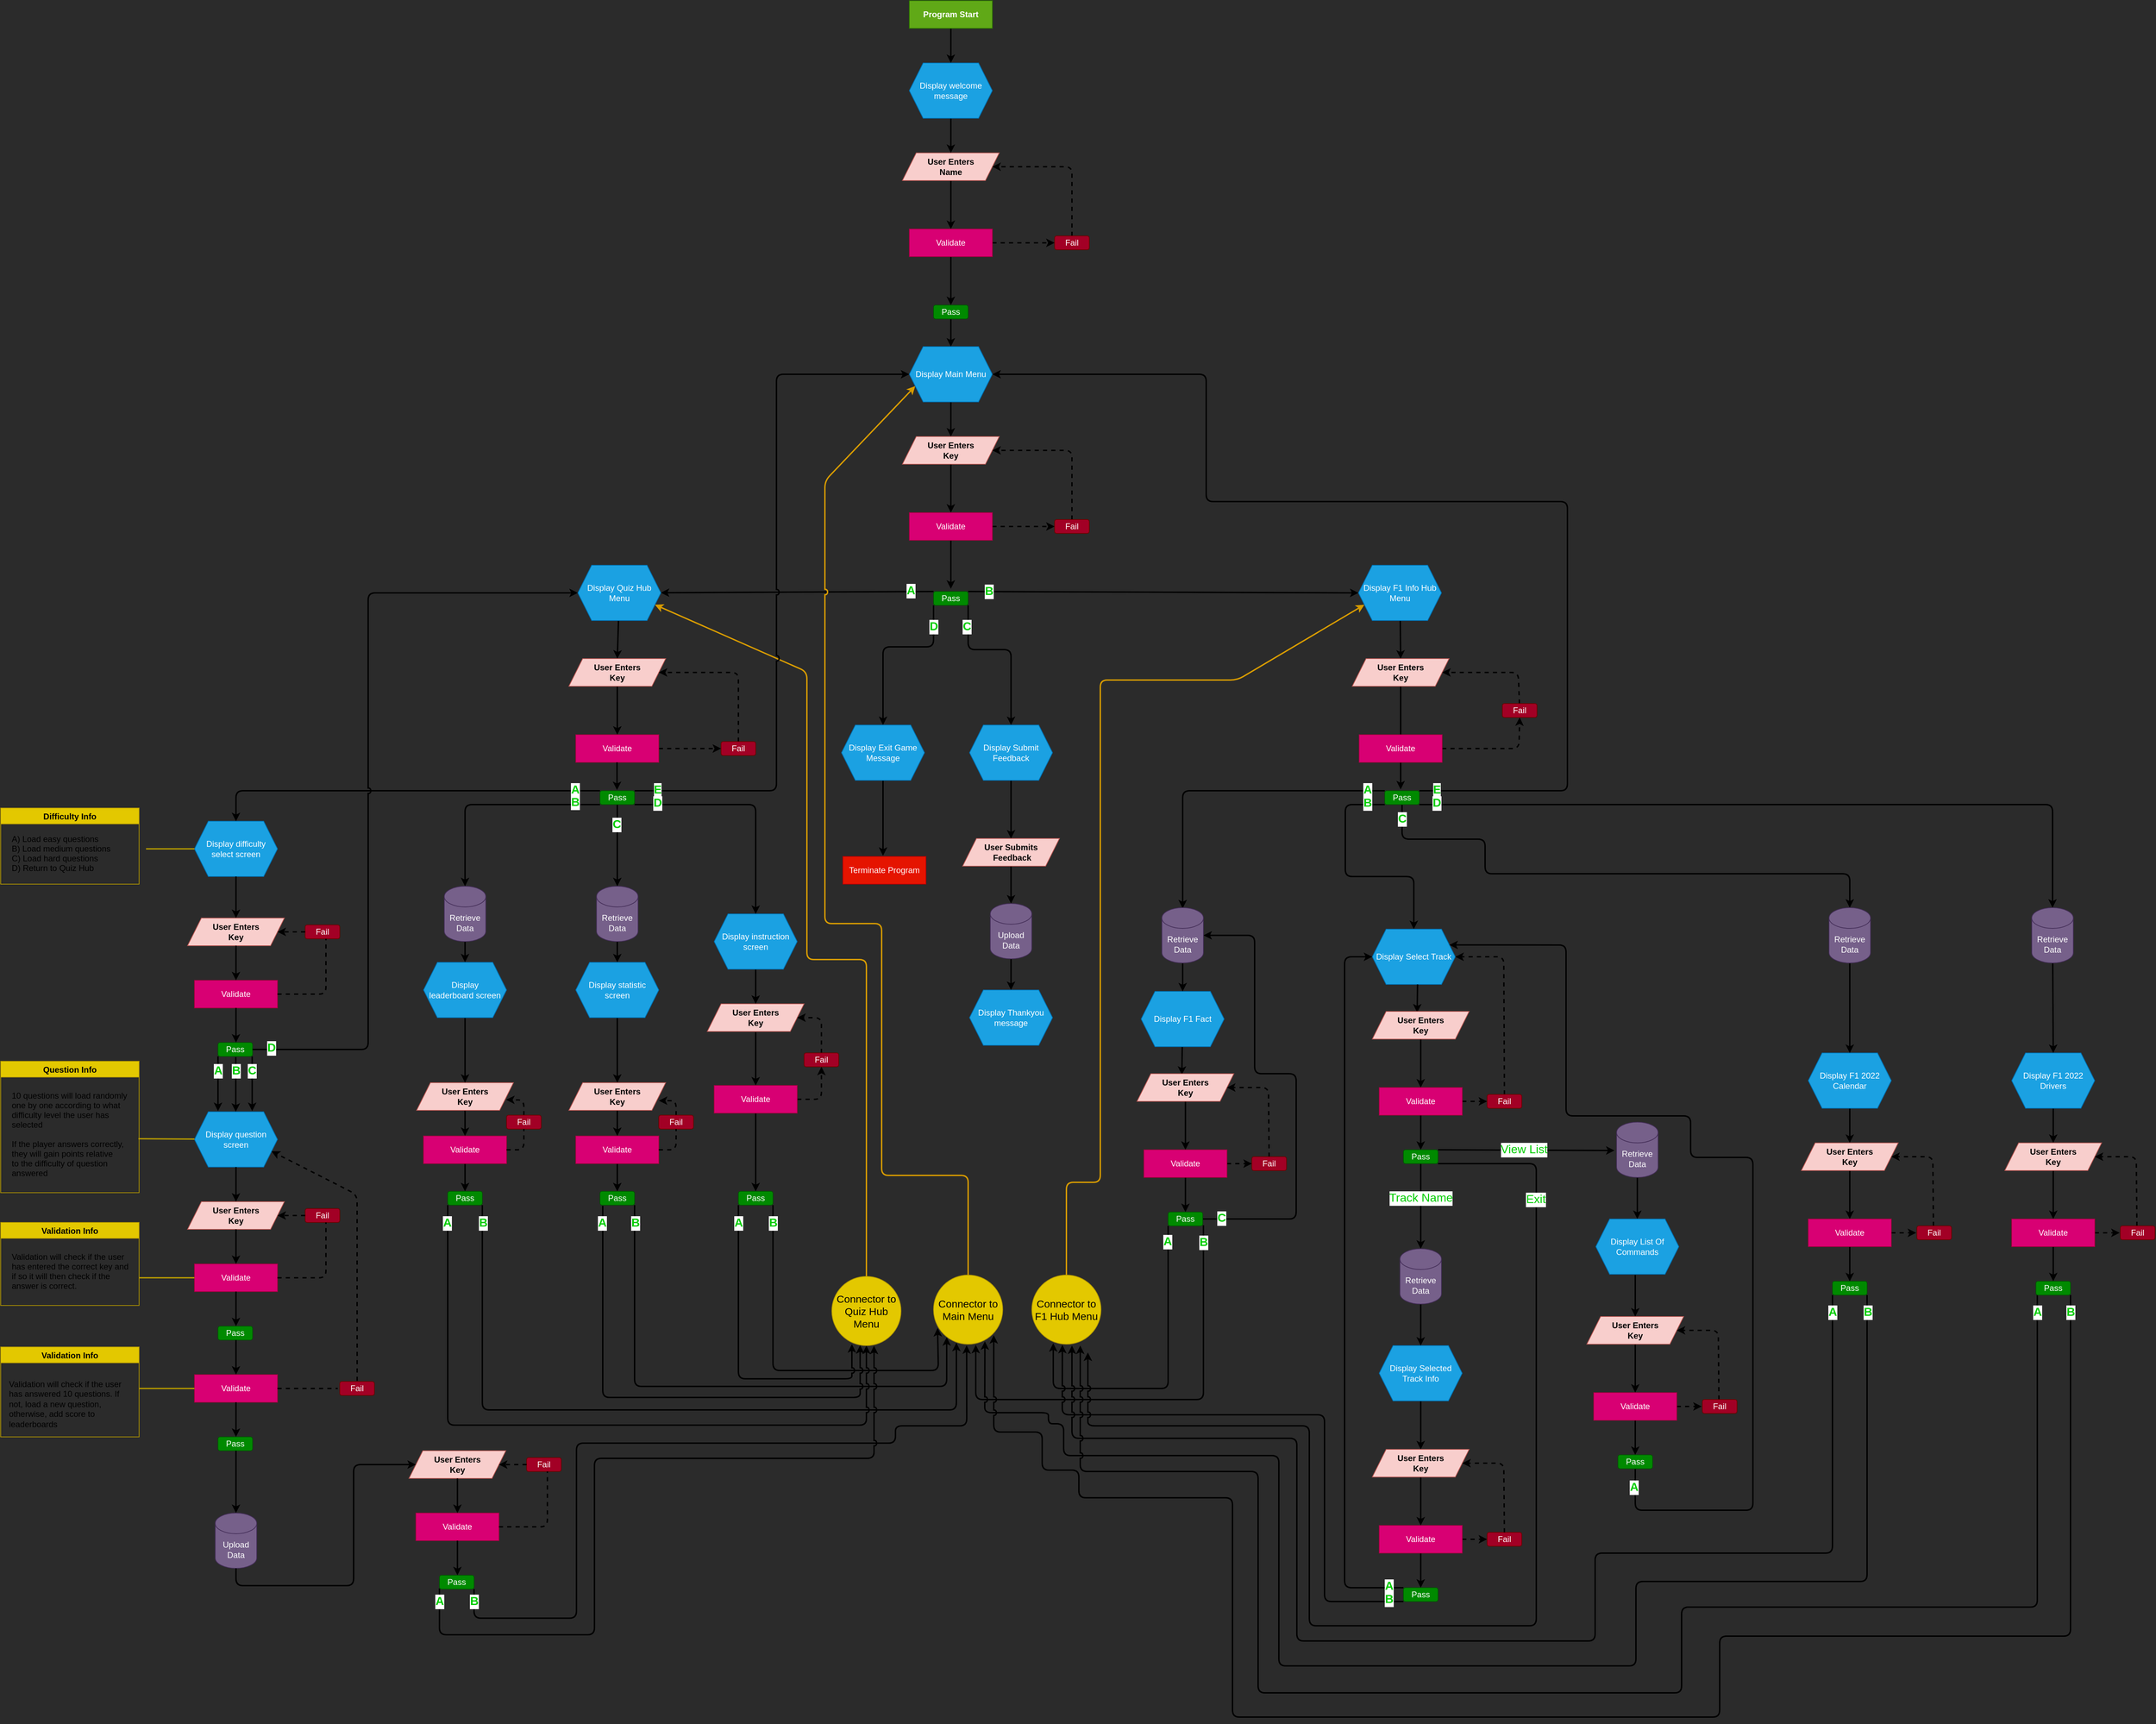 <mxfile>
    <diagram id="0ocSRQgTbW_Y4nhS5JNr" name="Page-1">
        <mxGraphModel dx="3182" dy="1016" grid="0" gridSize="10" guides="1" tooltips="1" connect="1" arrows="1" fold="1" page="0" pageScale="1" pageWidth="827" pageHeight="1169" background="#2B2B2B" math="0" shadow="0">
            <root>
                <mxCell id="0"/>
                <mxCell id="1" parent="0"/>
                <mxCell id="379" style="edgeStyle=none;jumpStyle=arc;html=1;exitX=1;exitY=1;exitDx=0;exitDy=0;fontColor=#000000;strokeWidth=2;" parent="1" edge="1" source="253">
                    <mxGeometry relative="1" as="geometry">
                        <mxPoint x="-367.138" y="1663.759" as="targetPoint"/>
                        <mxPoint x="-1070" y="2018" as="sourcePoint"/>
                        <Array as="points">
                            <mxPoint x="-1079" y="2058"/>
                            <mxPoint x="-931" y="2058"/>
                            <mxPoint x="-931" y="1805"/>
                            <mxPoint x="-470" y="1805"/>
                            <mxPoint x="-470" y="1780"/>
                            <mxPoint x="-367" y="1780"/>
                        </Array>
                    </mxGeometry>
                </mxCell>
                <mxCell id="383" style="edgeStyle=none;html=1;exitX=0;exitY=1;exitDx=0;exitDy=0;strokeWidth=2;entryX=0.31;entryY=0.986;entryDx=0;entryDy=0;entryPerimeter=0;" parent="1" source="97" edge="1" target="167">
                    <mxGeometry relative="1" as="geometry">
                        <mxPoint x="-242" y="1667" as="targetPoint"/>
                        <Array as="points">
                            <mxPoint x="-76" y="1726"/>
                            <mxPoint x="-242" y="1726"/>
                        </Array>
                    </mxGeometry>
                </mxCell>
                <mxCell id="384" style="edgeStyle=none;html=1;exitX=1;exitY=1;exitDx=0;exitDy=0;strokeWidth=2;" parent="1" edge="1">
                    <mxGeometry relative="1" as="geometry">
                        <mxPoint x="-354" y="1663" as="targetPoint"/>
                        <mxPoint x="-25" y="1490" as="sourcePoint"/>
                        <Array as="points">
                            <mxPoint x="-25" y="1742"/>
                            <mxPoint x="-354" y="1742"/>
                        </Array>
                    </mxGeometry>
                </mxCell>
                <mxCell id="385" style="edgeStyle=none;html=1;exitX=0;exitY=1;exitDx=0;exitDy=0;strokeWidth=2;jumpStyle=arc;" edge="1" parent="1" source="129">
                    <mxGeometry relative="1" as="geometry">
                        <mxPoint x="-228.833" y="1663" as="targetPoint"/>
                        <mxPoint x="264" y="2026" as="sourcePoint"/>
                        <Array as="points">
                            <mxPoint x="150" y="2034"/>
                            <mxPoint x="150" y="1764"/>
                            <mxPoint x="-229" y="1764"/>
                        </Array>
                    </mxGeometry>
                </mxCell>
                <mxCell id="373" style="edgeStyle=none;jumpStyle=none;html=1;entryX=0.5;entryY=1;entryDx=0;entryDy=0;fontColor=#000000;strokeWidth=2;exitX=1;exitY=1;exitDx=0;exitDy=0;" parent="1" edge="1" source="298">
                    <mxGeometry relative="1" as="geometry">
                        <mxPoint x="-1060" y="1464" as="sourcePoint"/>
                        <mxPoint x="-382" y="1660" as="targetPoint"/>
                        <Array as="points">
                            <mxPoint x="-1067" y="1757"/>
                            <mxPoint x="-382" y="1757"/>
                        </Array>
                    </mxGeometry>
                </mxCell>
                <mxCell id="375" style="edgeStyle=none;jumpStyle=none;html=1;exitX=1;exitY=1;exitDx=0;exitDy=0;fontColor=#000000;strokeWidth=2;" parent="1" edge="1" source="290">
                    <mxGeometry relative="1" as="geometry">
                        <mxPoint x="-842" y="1465" as="sourcePoint"/>
                        <mxPoint x="-396" y="1652" as="targetPoint"/>
                        <Array as="points">
                            <mxPoint x="-847" y="1723"/>
                            <mxPoint x="-396" y="1723"/>
                        </Array>
                    </mxGeometry>
                </mxCell>
                <mxCell id="377" style="edgeStyle=none;jumpStyle=none;html=1;exitX=1;exitY=1;exitDx=0;exitDy=0;fontColor=#000000;strokeWidth=2;entryX=0.028;entryY=0.707;entryDx=0;entryDy=0;entryPerimeter=0;" parent="1" edge="1" source="282">
                    <mxGeometry relative="1" as="geometry">
                        <mxPoint x="-409.2" y="1638.7" as="targetPoint"/>
                        <mxPoint x="-644" y="1467" as="sourcePoint"/>
                        <Array as="points">
                            <mxPoint x="-647" y="1700"/>
                            <mxPoint x="-408" y="1700"/>
                        </Array>
                    </mxGeometry>
                </mxCell>
                <mxCell id="15" style="edgeStyle=none;html=1;entryX=0.5;entryY=0;entryDx=0;entryDy=0;strokeWidth=2;" parent="1" source="3" target="13" edge="1">
                    <mxGeometry relative="1" as="geometry"/>
                </mxCell>
                <mxCell id="3" value="Program Start" style="rounded=0;whiteSpace=wrap;html=1;fillColor=#60a917;fontColor=#FFFFFF;strokeColor=#2D7600;fontStyle=1" parent="1" vertex="1">
                    <mxGeometry x="-450" y="-280" width="120" height="40" as="geometry"/>
                </mxCell>
                <mxCell id="4" style="edgeStyle=none;html=1;fontColor=#000000;entryX=0.5;entryY=0;entryDx=0;entryDy=0;exitX=0.5;exitY=1;exitDx=0;exitDy=0;strokeWidth=2;" parent="1" source="9" target="10" edge="1">
                    <mxGeometry relative="1" as="geometry">
                        <mxPoint x="-420" y="70" as="targetPoint"/>
                        <Array as="points">
                            <mxPoint x="-390" y="120"/>
                            <mxPoint x="-390" y="160"/>
                        </Array>
                    </mxGeometry>
                </mxCell>
                <mxCell id="5" style="edgeStyle=none;html=1;exitX=0.5;exitY=1;exitDx=0;exitDy=0;fontSize=11;fontColor=#FFFF00;entryX=0.5;entryY=0;entryDx=0;entryDy=0;strokeWidth=2;" parent="1" source="6" target="9" edge="1">
                    <mxGeometry relative="1" as="geometry">
                        <Array as="points">
                            <mxPoint x="-390" y="20"/>
                        </Array>
                    </mxGeometry>
                </mxCell>
                <mxCell id="6" value="User Enters&lt;br&gt;Name" style="shape=parallelogram;perimeter=parallelogramPerimeter;whiteSpace=wrap;html=1;fixedSize=1;fillColor=#f8cecc;strokeColor=#b85450;fontColor=#000000;fontStyle=1" parent="1" vertex="1">
                    <mxGeometry x="-460" y="-60" width="140" height="40" as="geometry"/>
                </mxCell>
                <mxCell id="21" style="edgeStyle=none;html=1;entryX=0.5;entryY=0;entryDx=0;entryDy=0;strokeWidth=2;exitX=0.5;exitY=1;exitDx=0;exitDy=0;" parent="1" source="10" target="20" edge="1">
                    <mxGeometry relative="1" as="geometry">
                        <mxPoint x="-390" y="310" as="sourcePoint"/>
                    </mxGeometry>
                </mxCell>
                <mxCell id="8" style="edgeStyle=none;html=1;fontColor=#000000;entryX=0;entryY=0.5;entryDx=0;entryDy=0;strokeWidth=2;dashed=1;exitX=1;exitY=0.5;exitDx=0;exitDy=0;" parent="1" source="9" target="12" edge="1">
                    <mxGeometry relative="1" as="geometry">
                        <mxPoint x="-160" y="170" as="targetPoint"/>
                        <Array as="points">
                            <mxPoint x="-260" y="70"/>
                        </Array>
                    </mxGeometry>
                </mxCell>
                <mxCell id="9" value="Validate" style="rounded=0;whiteSpace=wrap;html=1;fontColor=#ffffff;fillColor=#d80073;strokeColor=#A50040;" parent="1" vertex="1">
                    <mxGeometry x="-450" y="50" width="120" height="40" as="geometry"/>
                </mxCell>
                <mxCell id="10" value="Pass" style="rounded=1;whiteSpace=wrap;html=1;fontColor=#ffffff;strokeColor=#005700;fillColor=#008a00;" parent="1" vertex="1">
                    <mxGeometry x="-415" y="160" width="50" height="20" as="geometry"/>
                </mxCell>
                <mxCell id="19" style="edgeStyle=none;html=1;entryX=1;entryY=0.5;entryDx=0;entryDy=0;strokeWidth=2;dashed=1;" parent="1" source="12" target="6" edge="1">
                    <mxGeometry relative="1" as="geometry">
                        <Array as="points">
                            <mxPoint x="-215" y="-40"/>
                        </Array>
                    </mxGeometry>
                </mxCell>
                <mxCell id="12" value="Fail" style="rounded=1;whiteSpace=wrap;html=1;fontColor=#ffffff;strokeColor=#6F0000;fillColor=#a20025;" parent="1" vertex="1">
                    <mxGeometry x="-240" y="60" width="50" height="20" as="geometry"/>
                </mxCell>
                <mxCell id="16" style="edgeStyle=none;html=1;entryX=0.5;entryY=0;entryDx=0;entryDy=0;strokeWidth=2;" parent="1" source="13" target="6" edge="1">
                    <mxGeometry relative="1" as="geometry">
                        <Array as="points"/>
                    </mxGeometry>
                </mxCell>
                <mxCell id="13" value="Display welcome message" style="shape=hexagon;perimeter=hexagonPerimeter2;whiteSpace=wrap;html=1;fixedSize=1;labelBorderColor=none;fontSize=12;fillColor=#1ba1e2;strokeColor=#006EAF;fontColor=#ffffff;" parent="1" vertex="1">
                    <mxGeometry x="-450" y="-190" width="120" height="80" as="geometry"/>
                </mxCell>
                <mxCell id="30" style="edgeStyle=none;html=1;entryX=0.5;entryY=0;entryDx=0;entryDy=0;strokeWidth=2;" parent="1" source="20" target="24" edge="1">
                    <mxGeometry relative="1" as="geometry"/>
                </mxCell>
                <mxCell id="20" value="Display Main Menu" style="shape=hexagon;perimeter=hexagonPerimeter2;whiteSpace=wrap;html=1;fixedSize=1;labelBorderColor=none;fontSize=12;fillColor=#1ba1e2;strokeColor=#006EAF;fontColor=#ffffff;" parent="1" vertex="1">
                    <mxGeometry x="-450" y="220" width="120" height="80" as="geometry"/>
                </mxCell>
                <mxCell id="23" style="edgeStyle=none;html=1;exitX=0.5;exitY=1;exitDx=0;exitDy=0;fontSize=11;fontColor=#FFFF00;entryX=0.5;entryY=0;entryDx=0;entryDy=0;strokeWidth=2;" parent="1" source="24" target="26" edge="1">
                    <mxGeometry relative="1" as="geometry">
                        <Array as="points">
                            <mxPoint x="-390" y="430"/>
                        </Array>
                    </mxGeometry>
                </mxCell>
                <mxCell id="24" value="User Enters&lt;br&gt;Key" style="shape=parallelogram;perimeter=parallelogramPerimeter;whiteSpace=wrap;html=1;fixedSize=1;fillColor=#f8cecc;strokeColor=#b85450;fontColor=#000000;fontStyle=1" parent="1" vertex="1">
                    <mxGeometry x="-460" y="350" width="140" height="40" as="geometry"/>
                </mxCell>
                <mxCell id="25" style="edgeStyle=none;html=1;fontColor=#000000;entryX=0;entryY=0.5;entryDx=0;entryDy=0;strokeWidth=2;dashed=1;exitX=1;exitY=0.5;exitDx=0;exitDy=0;" parent="1" source="26" target="29" edge="1">
                    <mxGeometry relative="1" as="geometry">
                        <mxPoint x="-160" y="580" as="targetPoint"/>
                        <Array as="points">
                            <mxPoint x="-260" y="480"/>
                        </Array>
                    </mxGeometry>
                </mxCell>
                <mxCell id="70" style="edgeStyle=none;html=1;fontSize=17;fontColor=#00CC00;strokeWidth=2;" parent="1" source="26" edge="1">
                    <mxGeometry relative="1" as="geometry">
                        <mxPoint x="-390.0" y="570" as="targetPoint"/>
                    </mxGeometry>
                </mxCell>
                <mxCell id="26" value="Validate" style="rounded=0;whiteSpace=wrap;html=1;fontColor=#ffffff;fillColor=#d80073;strokeColor=#A50040;" parent="1" vertex="1">
                    <mxGeometry x="-450" y="460" width="120" height="40" as="geometry"/>
                </mxCell>
                <mxCell id="38" style="edgeStyle=none;html=1;exitX=1;exitY=1;exitDx=0;exitDy=0;entryX=0.5;entryY=0;entryDx=0;entryDy=0;strokeWidth=2;" parent="1" source="27" target="46" edge="1">
                    <mxGeometry relative="1" as="geometry">
                        <mxPoint x="-260.0" y="960" as="targetPoint"/>
                        <Array as="points">
                            <mxPoint x="-365" y="658"/>
                            <mxPoint x="-303" y="658"/>
                            <mxPoint x="-303" y="705"/>
                        </Array>
                    </mxGeometry>
                </mxCell>
                <mxCell id="39" style="edgeStyle=none;html=1;exitX=0;exitY=1;exitDx=0;exitDy=0;entryX=0.5;entryY=0;entryDx=0;entryDy=0;strokeWidth=2;" parent="1" source="27" target="45" edge="1">
                    <mxGeometry relative="1" as="geometry">
                        <mxPoint x="-20.0" y="960" as="targetPoint"/>
                        <Array as="points">
                            <mxPoint x="-415" y="654"/>
                            <mxPoint x="-488" y="654"/>
                        </Array>
                    </mxGeometry>
                </mxCell>
                <mxCell id="355" style="edgeStyle=none;html=1;strokeWidth=2;exitX=0;exitY=0;exitDx=0;exitDy=0;" parent="1" source="27" target="44" edge="1">
                    <mxGeometry relative="1" as="geometry"/>
                </mxCell>
                <mxCell id="363" style="edgeStyle=none;html=1;entryX=0;entryY=0.5;entryDx=0;entryDy=0;fontColor=#000000;strokeWidth=2;exitX=1;exitY=0;exitDx=0;exitDy=0;" parent="1" source="27" target="47" edge="1">
                    <mxGeometry relative="1" as="geometry"/>
                </mxCell>
                <mxCell id="27" value="Pass" style="rounded=1;whiteSpace=wrap;html=1;fontColor=#ffffff;strokeColor=#005700;fillColor=#008a00;" parent="1" vertex="1">
                    <mxGeometry x="-415" y="574" width="50" height="20" as="geometry"/>
                </mxCell>
                <mxCell id="28" style="edgeStyle=none;html=1;entryX=1;entryY=0.5;entryDx=0;entryDy=0;strokeWidth=2;dashed=1;" parent="1" source="29" target="24" edge="1">
                    <mxGeometry relative="1" as="geometry">
                        <Array as="points">
                            <mxPoint x="-215" y="370"/>
                        </Array>
                    </mxGeometry>
                </mxCell>
                <mxCell id="29" value="Fail" style="rounded=1;whiteSpace=wrap;html=1;fontColor=#ffffff;strokeColor=#6F0000;fillColor=#a20025;" parent="1" vertex="1">
                    <mxGeometry x="-240" y="470" width="50" height="20" as="geometry"/>
                </mxCell>
                <mxCell id="42" value="C" style="edgeLabel;html=1;align=center;verticalAlign=middle;resizable=0;points=[];fontStyle=1;fontSize=17;fontColor=#00CC00;" parent="1" vertex="1" connectable="0">
                    <mxGeometry x="-429.996" y="559" as="geometry">
                        <mxPoint x="63" y="66" as="offset"/>
                    </mxGeometry>
                </mxCell>
                <mxCell id="43" value="D" style="edgeLabel;html=1;align=center;verticalAlign=middle;resizable=0;points=[];fontStyle=1;fontSize=17;fontColor=#00CC00;" parent="1" vertex="1" connectable="0">
                    <mxGeometry x="-477.996" y="559" as="geometry">
                        <mxPoint x="63" y="66" as="offset"/>
                    </mxGeometry>
                </mxCell>
                <mxCell id="322" style="edgeStyle=none;jumpStyle=arc;html=1;entryX=0.5;entryY=0;entryDx=0;entryDy=0;fontSize=15;fontColor=#00CC00;strokeColor=default;strokeWidth=2;" parent="1" source="44" target="317" edge="1">
                    <mxGeometry relative="1" as="geometry"/>
                </mxCell>
                <mxCell id="44" value="Display Quiz Hub Menu" style="shape=hexagon;perimeter=hexagonPerimeter2;whiteSpace=wrap;html=1;fixedSize=1;labelBorderColor=none;fontSize=12;fillColor=#1ba1e2;strokeColor=#006EAF;fontColor=#ffffff;" parent="1" vertex="1">
                    <mxGeometry x="-929" y="536" width="120" height="80" as="geometry"/>
                </mxCell>
                <mxCell id="54" style="edgeStyle=none;html=1;fontSize=17;fontColor=#00CC00;strokeWidth=2;" parent="1" source="45" edge="1">
                    <mxGeometry relative="1" as="geometry">
                        <mxPoint x="-488" y="956" as="targetPoint"/>
                    </mxGeometry>
                </mxCell>
                <mxCell id="45" value="Display Exit Game Message" style="shape=hexagon;perimeter=hexagonPerimeter2;whiteSpace=wrap;html=1;fixedSize=1;labelBorderColor=none;fontSize=12;fillColor=#1ba1e2;strokeColor=#006EAF;fontColor=#ffffff;" parent="1" vertex="1">
                    <mxGeometry x="-548" y="767" width="120" height="80" as="geometry"/>
                </mxCell>
                <mxCell id="263" style="edgeStyle=none;jumpStyle=arc;html=1;entryX=0.5;entryY=0;entryDx=0;entryDy=0;fontSize=15;fontColor=#00CC00;strokeColor=default;strokeWidth=2;" parent="1" source="46" target="262" edge="1">
                    <mxGeometry relative="1" as="geometry"/>
                </mxCell>
                <mxCell id="46" value="Display Submit Feedback" style="shape=hexagon;perimeter=hexagonPerimeter2;whiteSpace=wrap;html=1;fixedSize=1;labelBorderColor=none;fontSize=12;fillColor=#1ba1e2;strokeColor=#006EAF;fontColor=#ffffff;" parent="1" vertex="1">
                    <mxGeometry x="-363" y="767" width="120" height="80" as="geometry"/>
                </mxCell>
                <mxCell id="63" style="edgeStyle=none;html=1;entryX=0.5;entryY=0;entryDx=0;entryDy=0;fontSize=17;fontColor=#00CC00;strokeWidth=2;" parent="1" source="47" target="57" edge="1">
                    <mxGeometry relative="1" as="geometry"/>
                </mxCell>
                <mxCell id="47" value="Display F1 Info Hub Menu" style="shape=hexagon;perimeter=hexagonPerimeter2;whiteSpace=wrap;html=1;fixedSize=1;labelBorderColor=none;fontSize=12;fillColor=#1ba1e2;strokeColor=#006EAF;fontColor=#ffffff;" parent="1" vertex="1">
                    <mxGeometry x="199" y="536" width="120" height="80" as="geometry"/>
                </mxCell>
                <mxCell id="53" value="Terminate Program" style="rounded=0;whiteSpace=wrap;html=1;fillColor=#e51400;fontColor=#ffffff;strokeColor=#B20000;" parent="1" vertex="1">
                    <mxGeometry x="-546" y="957" width="120" height="40" as="geometry"/>
                </mxCell>
                <mxCell id="56" style="edgeStyle=none;html=1;exitX=0.5;exitY=1;exitDx=0;exitDy=0;fontSize=11;fontColor=#FFFF00;entryX=0.5;entryY=0;entryDx=0;entryDy=0;strokeWidth=2;" parent="1" source="57" target="59" edge="1">
                    <mxGeometry relative="1" as="geometry">
                        <Array as="points">
                            <mxPoint x="260" y="783"/>
                        </Array>
                    </mxGeometry>
                </mxCell>
                <mxCell id="57" value="User Enters&lt;br&gt;Key" style="shape=parallelogram;perimeter=parallelogramPerimeter;whiteSpace=wrap;html=1;fixedSize=1;fillColor=#f8cecc;strokeColor=#b85450;fontColor=#000000;fontStyle=1" parent="1" vertex="1">
                    <mxGeometry x="190" y="671" width="140" height="40" as="geometry"/>
                </mxCell>
                <mxCell id="58" style="edgeStyle=none;html=1;fontColor=#000000;entryX=0.5;entryY=1;entryDx=0;entryDy=0;strokeWidth=2;dashed=1;exitX=1;exitY=0.5;exitDx=0;exitDy=0;" parent="1" source="59" target="62" edge="1">
                    <mxGeometry relative="1" as="geometry">
                        <mxPoint x="490" y="933" as="targetPoint"/>
                        <Array as="points">
                            <mxPoint x="431" y="801"/>
                        </Array>
                    </mxGeometry>
                </mxCell>
                <mxCell id="358" style="edgeStyle=none;html=1;strokeWidth=2;" parent="1" source="59" edge="1">
                    <mxGeometry relative="1" as="geometry">
                        <mxPoint x="260" y="860" as="targetPoint"/>
                    </mxGeometry>
                </mxCell>
                <mxCell id="59" value="Validate" style="rounded=0;whiteSpace=wrap;html=1;fontColor=#ffffff;fillColor=#d80073;strokeColor=#A50040;" parent="1" vertex="1">
                    <mxGeometry x="200" y="781" width="120" height="40" as="geometry"/>
                </mxCell>
                <mxCell id="78" style="edgeStyle=none;html=1;fontSize=17;fontColor=#00CC00;strokeWidth=2;exitX=0;exitY=0;exitDx=0;exitDy=0;" parent="1" source="60" edge="1">
                    <mxGeometry relative="1" as="geometry">
                        <mxPoint x="-55" y="1032" as="targetPoint"/>
                        <Array as="points">
                            <mxPoint x="-55" y="862"/>
                        </Array>
                    </mxGeometry>
                </mxCell>
                <mxCell id="80" style="edgeStyle=none;html=1;exitX=0.5;exitY=1;exitDx=0;exitDy=0;fontSize=17;fontColor=#00CC00;strokeWidth=2;entryX=0.5;entryY=0;entryDx=0;entryDy=0;entryPerimeter=0;" parent="1" source="60" target="136" edge="1">
                    <mxGeometry relative="1" as="geometry">
                        <mxPoint x="909" y="982" as="targetPoint"/>
                        <Array as="points">
                            <mxPoint x="262" y="932"/>
                            <mxPoint x="382" y="932"/>
                            <mxPoint x="382" y="982"/>
                            <mxPoint x="619" y="982"/>
                            <mxPoint x="909" y="982"/>
                        </Array>
                    </mxGeometry>
                </mxCell>
                <mxCell id="81" style="edgeStyle=none;html=1;exitX=1;exitY=1;exitDx=0;exitDy=0;entryX=0.5;entryY=0;entryDx=0;entryDy=0;fontSize=17;fontColor=#00CC00;strokeWidth=2;entryPerimeter=0;" parent="1" source="60" target="151" edge="1">
                    <mxGeometry relative="1" as="geometry">
                        <Array as="points">
                            <mxPoint x="584" y="882"/>
                            <mxPoint x="912" y="882"/>
                            <mxPoint x="1202" y="882"/>
                        </Array>
                    </mxGeometry>
                </mxCell>
                <mxCell id="415" style="edgeStyle=none;jumpStyle=arc;html=1;exitX=0;exitY=1;exitDx=0;exitDy=0;entryX=0.5;entryY=0;entryDx=0;entryDy=0;fontColor=#FFFFFF;strokeWidth=2;" edge="1" parent="1" source="60" target="72">
                    <mxGeometry relative="1" as="geometry">
                        <Array as="points">
                            <mxPoint x="180" y="882"/>
                            <mxPoint x="180" y="986"/>
                            <mxPoint x="279" y="986"/>
                        </Array>
                    </mxGeometry>
                </mxCell>
                <mxCell id="416" style="edgeStyle=none;jumpStyle=arc;html=1;exitX=1;exitY=0;exitDx=0;exitDy=0;entryX=1;entryY=0.5;entryDx=0;entryDy=0;fontColor=#FFFFFF;strokeWidth=2;" edge="1" parent="1" source="60" target="20">
                    <mxGeometry relative="1" as="geometry">
                        <Array as="points">
                            <mxPoint x="501" y="862"/>
                            <mxPoint x="501" y="444"/>
                            <mxPoint x="-21" y="444"/>
                            <mxPoint x="-21" y="260"/>
                        </Array>
                    </mxGeometry>
                </mxCell>
                <mxCell id="60" value="Pass" style="rounded=1;whiteSpace=wrap;html=1;fontColor=#ffffff;strokeColor=#005700;fillColor=#008a00;" parent="1" vertex="1">
                    <mxGeometry x="237" y="862" width="50" height="20" as="geometry"/>
                </mxCell>
                <mxCell id="61" style="edgeStyle=none;html=1;entryX=1;entryY=0.5;entryDx=0;entryDy=0;strokeWidth=2;dashed=1;" parent="1" source="62" target="57" edge="1">
                    <mxGeometry relative="1" as="geometry">
                        <Array as="points">
                            <mxPoint x="430" y="691"/>
                        </Array>
                    </mxGeometry>
                </mxCell>
                <mxCell id="62" value="Fail" style="rounded=1;whiteSpace=wrap;html=1;fontColor=#ffffff;strokeColor=#6F0000;fillColor=#a20025;" parent="1" vertex="1">
                    <mxGeometry x="407" y="736" width="50" height="20" as="geometry"/>
                </mxCell>
                <mxCell id="96" style="edgeStyle=none;html=1;entryX=0.463;entryY=0.039;entryDx=0;entryDy=0;entryPerimeter=0;fontSize=17;fontColor=#00CC00;strokeWidth=2;" parent="1" source="71" target="88" edge="1">
                    <mxGeometry relative="1" as="geometry"/>
                </mxCell>
                <mxCell id="71" value="Display F1 Fact" style="shape=hexagon;perimeter=hexagonPerimeter2;whiteSpace=wrap;html=1;fixedSize=1;labelBorderColor=none;fontSize=12;fillColor=#1ba1e2;strokeColor=#006EAF;fontColor=#ffffff;" parent="1" vertex="1">
                    <mxGeometry x="-115" y="1152" width="120" height="80" as="geometry"/>
                </mxCell>
                <mxCell id="72" value="Display Select Track" style="shape=hexagon;perimeter=hexagonPerimeter2;whiteSpace=wrap;html=1;fixedSize=1;labelBorderColor=none;fontSize=12;fillColor=#1ba1e2;strokeColor=#006EAF;fontColor=#ffffff;" parent="1" vertex="1">
                    <mxGeometry x="219" y="1062" width="120" height="80" as="geometry"/>
                </mxCell>
                <mxCell id="145" style="edgeStyle=none;html=1;entryX=0.5;entryY=0;entryDx=0;entryDy=0;fontSize=17;fontColor=#00CC00;strokeWidth=2;" parent="1" source="73" target="139" edge="1">
                    <mxGeometry relative="1" as="geometry"/>
                </mxCell>
                <mxCell id="73" value="Display F1 2022 Calendar" style="shape=hexagon;perimeter=hexagonPerimeter2;whiteSpace=wrap;html=1;fixedSize=1;labelBorderColor=none;fontSize=12;fillColor=#1ba1e2;strokeColor=#006EAF;fontColor=#ffffff;" parent="1" vertex="1">
                    <mxGeometry x="849" y="1241" width="120" height="80" as="geometry"/>
                </mxCell>
                <mxCell id="161" style="edgeStyle=none;jumpStyle=arc;html=1;entryX=0.5;entryY=0;entryDx=0;entryDy=0;fontSize=17;fontColor=#00CC00;strokeWidth=2;" parent="1" source="74" target="153" edge="1">
                    <mxGeometry relative="1" as="geometry"/>
                </mxCell>
                <mxCell id="74" value="Display F1 2022 Drivers" style="shape=hexagon;perimeter=hexagonPerimeter2;whiteSpace=wrap;html=1;fixedSize=1;labelBorderColor=none;fontSize=12;fillColor=#1ba1e2;strokeColor=#006EAF;fontColor=#ffffff;" parent="1" vertex="1">
                    <mxGeometry x="1143" y="1241" width="120" height="80" as="geometry"/>
                </mxCell>
                <mxCell id="87" style="edgeStyle=none;html=1;exitX=0.5;exitY=1;exitDx=0;exitDy=0;fontSize=11;fontColor=#FFFF00;entryX=0.5;entryY=0;entryDx=0;entryDy=0;strokeWidth=2;" parent="1" source="88" target="90" edge="1">
                    <mxGeometry relative="1" as="geometry">
                        <Array as="points">
                            <mxPoint x="-51" y="1351"/>
                        </Array>
                    </mxGeometry>
                </mxCell>
                <mxCell id="88" value="User Enters&lt;br&gt;Key" style="shape=parallelogram;perimeter=parallelogramPerimeter;whiteSpace=wrap;html=1;fixedSize=1;fillColor=#f8cecc;strokeColor=#b85450;fontColor=#000000;fontStyle=1" parent="1" vertex="1">
                    <mxGeometry x="-121" y="1271" width="140" height="40" as="geometry"/>
                </mxCell>
                <mxCell id="95" style="edgeStyle=none;html=1;entryX=0;entryY=0.5;entryDx=0;entryDy=0;fontSize=17;fontColor=#00CC00;strokeWidth=2;dashed=1;" parent="1" source="90" target="92" edge="1">
                    <mxGeometry relative="1" as="geometry"/>
                </mxCell>
                <mxCell id="99" style="edgeStyle=none;html=1;entryX=0.5;entryY=0;entryDx=0;entryDy=0;fontSize=17;fontColor=#00CC00;strokeWidth=2;" parent="1" source="90" target="97" edge="1">
                    <mxGeometry relative="1" as="geometry"/>
                </mxCell>
                <mxCell id="90" value="Validate" style="rounded=0;whiteSpace=wrap;html=1;fontColor=#ffffff;fillColor=#d80073;strokeColor=#A50040;" parent="1" vertex="1">
                    <mxGeometry x="-111" y="1381" width="120" height="40" as="geometry"/>
                </mxCell>
                <mxCell id="91" style="edgeStyle=none;html=1;entryX=1;entryY=0.5;entryDx=0;entryDy=0;strokeWidth=2;dashed=1;" parent="1" source="92" target="88" edge="1">
                    <mxGeometry relative="1" as="geometry">
                        <Array as="points">
                            <mxPoint x="69" y="1291"/>
                        </Array>
                    </mxGeometry>
                </mxCell>
                <mxCell id="92" value="Fail" style="rounded=1;whiteSpace=wrap;html=1;fontColor=#ffffff;strokeColor=#6F0000;fillColor=#a20025;" parent="1" vertex="1">
                    <mxGeometry x="45" y="1391" width="50" height="20" as="geometry"/>
                </mxCell>
                <mxCell id="103" style="edgeStyle=none;html=1;entryX=1;entryY=0.5;entryDx=0;entryDy=0;fontSize=17;fontColor=#00CC00;strokeWidth=2;entryPerimeter=0;" parent="1" source="97" target="105" edge="1">
                    <mxGeometry relative="1" as="geometry">
                        <Array as="points">
                            <mxPoint x="109" y="1481"/>
                            <mxPoint x="109" y="1271"/>
                            <mxPoint x="49" y="1271"/>
                            <mxPoint x="49" y="1071"/>
                        </Array>
                    </mxGeometry>
                </mxCell>
                <mxCell id="97" value="Pass" style="rounded=1;whiteSpace=wrap;html=1;fontColor=#ffffff;strokeColor=#005700;fillColor=#008a00;" parent="1" vertex="1">
                    <mxGeometry x="-76" y="1471" width="50" height="20" as="geometry"/>
                </mxCell>
                <mxCell id="107" style="edgeStyle=none;html=1;entryX=0.5;entryY=0;entryDx=0;entryDy=0;fontSize=17;fontColor=#00CC00;strokeWidth=2;" parent="1" source="105" target="71" edge="1">
                    <mxGeometry relative="1" as="geometry"/>
                </mxCell>
                <mxCell id="105" value="Retrieve Data" style="shape=cylinder3;whiteSpace=wrap;html=1;boundedLbl=1;backgroundOutline=1;size=15;labelBorderColor=none;fontSize=12;fontColor=#ffffff;fillColor=#76608a;strokeColor=#432D57;" parent="1" vertex="1">
                    <mxGeometry x="-85" y="1031" width="60" height="80" as="geometry"/>
                </mxCell>
                <mxCell id="108" style="edgeStyle=none;html=1;entryX=0.463;entryY=0.039;entryDx=0;entryDy=0;entryPerimeter=0;fontSize=17;fontColor=#00CC00;strokeWidth=2;" parent="1" target="110" edge="1">
                    <mxGeometry relative="1" as="geometry">
                        <mxPoint x="284.414" y="1142" as="sourcePoint"/>
                    </mxGeometry>
                </mxCell>
                <mxCell id="109" style="edgeStyle=none;html=1;exitX=0.5;exitY=1;exitDx=0;exitDy=0;fontSize=11;fontColor=#FFFF00;entryX=0.5;entryY=0;entryDx=0;entryDy=0;strokeWidth=2;" parent="1" source="110" target="113" edge="1">
                    <mxGeometry relative="1" as="geometry">
                        <Array as="points">
                            <mxPoint x="289" y="1261"/>
                        </Array>
                    </mxGeometry>
                </mxCell>
                <mxCell id="110" value="User Enters&lt;br&gt;Key" style="shape=parallelogram;perimeter=parallelogramPerimeter;whiteSpace=wrap;html=1;fixedSize=1;fillColor=#f8cecc;strokeColor=#b85450;fontColor=#000000;fontStyle=1" parent="1" vertex="1">
                    <mxGeometry x="219" y="1181" width="140" height="40" as="geometry"/>
                </mxCell>
                <mxCell id="111" style="edgeStyle=none;html=1;entryX=0;entryY=0.5;entryDx=0;entryDy=0;fontSize=17;fontColor=#00CC00;strokeWidth=2;dashed=1;" parent="1" source="113" target="115" edge="1">
                    <mxGeometry relative="1" as="geometry"/>
                </mxCell>
                <mxCell id="112" style="edgeStyle=none;html=1;entryX=0.5;entryY=0;entryDx=0;entryDy=0;fontSize=17;fontColor=#00CC00;strokeWidth=2;" parent="1" source="113" target="116" edge="1">
                    <mxGeometry relative="1" as="geometry"/>
                </mxCell>
                <mxCell id="113" value="Validate" style="rounded=0;whiteSpace=wrap;html=1;fontColor=#ffffff;fillColor=#d80073;strokeColor=#A50040;" parent="1" vertex="1">
                    <mxGeometry x="229" y="1291" width="120" height="40" as="geometry"/>
                </mxCell>
                <mxCell id="114" style="edgeStyle=none;html=1;entryX=1;entryY=0.5;entryDx=0;entryDy=0;strokeWidth=2;dashed=1;" parent="1" source="115" target="72" edge="1">
                    <mxGeometry relative="1" as="geometry">
                        <Array as="points">
                            <mxPoint x="409" y="1102"/>
                        </Array>
                    </mxGeometry>
                </mxCell>
                <mxCell id="115" value="Fail" style="rounded=1;whiteSpace=wrap;html=1;fontColor=#ffffff;strokeColor=#6F0000;fillColor=#a20025;" parent="1" vertex="1">
                    <mxGeometry x="385" y="1301" width="50" height="20" as="geometry"/>
                </mxCell>
                <mxCell id="120" style="edgeStyle=none;html=1;entryX=0.5;entryY=0;entryDx=0;entryDy=0;entryPerimeter=0;fontSize=17;fontColor=#00CC00;strokeWidth=2;exitX=0.5;exitY=1;exitDx=0;exitDy=0;" parent="1" source="116" target="118" edge="1">
                    <mxGeometry relative="1" as="geometry">
                        <Array as="points"/>
                    </mxGeometry>
                </mxCell>
                <mxCell id="121" value="Track Name" style="edgeLabel;html=1;align=center;verticalAlign=middle;resizable=0;points=[];fontSize=17;fontColor=#00CC00;" parent="120" vertex="1" connectable="0">
                    <mxGeometry x="-0.202" relative="1" as="geometry">
                        <mxPoint y="1" as="offset"/>
                    </mxGeometry>
                </mxCell>
                <mxCell id="171" style="edgeStyle=none;jumpStyle=arc;html=1;exitX=1;exitY=0;exitDx=0;exitDy=0;fontSize=15;fontColor=#00CC00;strokeWidth=2;" parent="1" source="116" edge="1">
                    <mxGeometry relative="1" as="geometry">
                        <mxPoint x="569" y="1382" as="targetPoint"/>
                    </mxGeometry>
                </mxCell>
                <mxCell id="396" style="edgeStyle=none;jumpStyle=arc;html=1;exitX=1;exitY=1;exitDx=0;exitDy=0;strokeWidth=2;" edge="1" parent="1" source="116">
                    <mxGeometry relative="1" as="geometry">
                        <mxPoint x="-192" y="1674" as="targetPoint"/>
                        <Array as="points">
                            <mxPoint x="424" y="1401"/>
                            <mxPoint x="456" y="1401"/>
                            <mxPoint x="456" y="2069"/>
                            <mxPoint x="128" y="2069"/>
                            <mxPoint x="128" y="1780"/>
                            <mxPoint x="-192" y="1780"/>
                        </Array>
                    </mxGeometry>
                </mxCell>
                <mxCell id="116" value="Pass" style="rounded=1;whiteSpace=wrap;html=1;fontColor=#ffffff;strokeColor=#005700;fillColor=#008a00;" parent="1" vertex="1">
                    <mxGeometry x="264" y="1381" width="50" height="20" as="geometry"/>
                </mxCell>
                <mxCell id="130" style="edgeStyle=none;html=1;entryX=0.5;entryY=0;entryDx=0;entryDy=0;fontSize=17;fontColor=#00CC00;strokeWidth=2;" parent="1" source="117" target="124" edge="1">
                    <mxGeometry relative="1" as="geometry">
                        <Array as="points">
                            <mxPoint x="289" y="1804"/>
                        </Array>
                    </mxGeometry>
                </mxCell>
                <mxCell id="117" value="Display Selected Track Info" style="shape=hexagon;perimeter=hexagonPerimeter2;whiteSpace=wrap;html=1;fixedSize=1;labelBorderColor=none;fontSize=12;fillColor=#1ba1e2;strokeColor=#006EAF;fontColor=#ffffff;" parent="1" vertex="1">
                    <mxGeometry x="229" y="1664" width="120" height="80" as="geometry"/>
                </mxCell>
                <mxCell id="119" style="edgeStyle=none;html=1;entryX=0.5;entryY=0;entryDx=0;entryDy=0;fontSize=17;fontColor=#00CC00;strokeWidth=2;" parent="1" source="118" target="117" edge="1">
                    <mxGeometry relative="1" as="geometry"/>
                </mxCell>
                <mxCell id="118" value="Retrieve Data" style="shape=cylinder3;whiteSpace=wrap;html=1;boundedLbl=1;backgroundOutline=1;size=15;labelBorderColor=none;fontSize=12;fontColor=#ffffff;fillColor=#76608a;strokeColor=#432D57;" parent="1" vertex="1">
                    <mxGeometry x="259" y="1524" width="60" height="80" as="geometry"/>
                </mxCell>
                <mxCell id="123" style="edgeStyle=none;html=1;exitX=0.5;exitY=1;exitDx=0;exitDy=0;fontSize=11;fontColor=#FFFF00;entryX=0.5;entryY=0;entryDx=0;entryDy=0;strokeWidth=2;" parent="1" source="124" target="127" edge="1">
                    <mxGeometry relative="1" as="geometry">
                        <Array as="points"/>
                    </mxGeometry>
                </mxCell>
                <mxCell id="124" value="User Enters&lt;br&gt;Key" style="shape=parallelogram;perimeter=parallelogramPerimeter;whiteSpace=wrap;html=1;fixedSize=1;fillColor=#f8cecc;strokeColor=#b85450;fontColor=#000000;fontStyle=1" parent="1" vertex="1">
                    <mxGeometry x="219" y="1814" width="140" height="40" as="geometry"/>
                </mxCell>
                <mxCell id="125" style="edgeStyle=none;html=1;entryX=0;entryY=0.5;entryDx=0;entryDy=0;fontSize=17;fontColor=#00CC00;strokeWidth=2;dashed=1;" parent="1" source="127" target="128" edge="1">
                    <mxGeometry relative="1" as="geometry"/>
                </mxCell>
                <mxCell id="126" style="edgeStyle=none;html=1;entryX=0.5;entryY=0;entryDx=0;entryDy=0;fontSize=17;fontColor=#00CC00;strokeWidth=2;" parent="1" source="127" target="129" edge="1">
                    <mxGeometry relative="1" as="geometry"/>
                </mxCell>
                <mxCell id="127" value="Validate" style="rounded=0;whiteSpace=wrap;html=1;fontColor=#ffffff;fillColor=#d80073;strokeColor=#A50040;" parent="1" vertex="1">
                    <mxGeometry x="229" y="1924" width="120" height="40" as="geometry"/>
                </mxCell>
                <mxCell id="128" value="Fail" style="rounded=1;whiteSpace=wrap;html=1;fontColor=#ffffff;strokeColor=#6F0000;fillColor=#a20025;" parent="1" vertex="1">
                    <mxGeometry x="385" y="1934" width="50" height="20" as="geometry"/>
                </mxCell>
                <mxCell id="190" style="edgeStyle=none;jumpStyle=arc;html=1;exitX=0;exitY=0;exitDx=0;exitDy=0;entryX=0;entryY=0.5;entryDx=0;entryDy=0;fontSize=15;fontColor=#00CC00;strokeWidth=2;" parent="1" source="129" target="72" edge="1">
                    <mxGeometry relative="1" as="geometry">
                        <Array as="points">
                            <mxPoint x="179" y="2014"/>
                            <mxPoint x="179" y="1102"/>
                        </Array>
                    </mxGeometry>
                </mxCell>
                <mxCell id="129" value="Pass" style="rounded=1;whiteSpace=wrap;html=1;fontColor=#ffffff;strokeColor=#005700;fillColor=#008a00;" parent="1" vertex="1">
                    <mxGeometry x="264" y="2014" width="50" height="20" as="geometry"/>
                </mxCell>
                <mxCell id="133" style="edgeStyle=none;html=1;entryX=1;entryY=0.5;entryDx=0;entryDy=0;strokeWidth=2;dashed=1;" parent="1" edge="1">
                    <mxGeometry relative="1" as="geometry">
                        <Array as="points">
                            <mxPoint x="409" y="1834"/>
                        </Array>
                        <mxPoint x="409.909" y="1934" as="sourcePoint"/>
                        <mxPoint x="349" y="1834" as="targetPoint"/>
                    </mxGeometry>
                </mxCell>
                <mxCell id="137" style="edgeStyle=none;html=1;entryX=0.5;entryY=0;entryDx=0;entryDy=0;fontSize=17;fontColor=#00CC00;strokeWidth=2;" parent="1" source="136" target="73" edge="1">
                    <mxGeometry relative="1" as="geometry"/>
                </mxCell>
                <mxCell id="136" value="Retrieve Data" style="shape=cylinder3;whiteSpace=wrap;html=1;boundedLbl=1;backgroundOutline=1;size=15;labelBorderColor=none;fontSize=12;fontColor=#ffffff;fillColor=#76608a;strokeColor=#432D57;" parent="1" vertex="1">
                    <mxGeometry x="879" y="1031" width="60" height="80" as="geometry"/>
                </mxCell>
                <mxCell id="138" style="edgeStyle=none;html=1;exitX=0.5;exitY=1;exitDx=0;exitDy=0;fontSize=11;fontColor=#FFFF00;entryX=0.5;entryY=0;entryDx=0;entryDy=0;strokeWidth=2;" parent="1" source="139" target="142" edge="1">
                    <mxGeometry relative="1" as="geometry">
                        <Array as="points"/>
                    </mxGeometry>
                </mxCell>
                <mxCell id="139" value="User Enters&lt;br&gt;Key" style="shape=parallelogram;perimeter=parallelogramPerimeter;whiteSpace=wrap;html=1;fixedSize=1;fillColor=#f8cecc;strokeColor=#b85450;fontColor=#000000;fontStyle=1" parent="1" vertex="1">
                    <mxGeometry x="839" y="1371" width="140" height="40" as="geometry"/>
                </mxCell>
                <mxCell id="140" style="edgeStyle=none;html=1;entryX=0;entryY=0.5;entryDx=0;entryDy=0;fontSize=17;fontColor=#00CC00;strokeWidth=2;dashed=1;" parent="1" source="142" edge="1">
                    <mxGeometry relative="1" as="geometry">
                        <mxPoint x="1005" y="1501" as="targetPoint"/>
                    </mxGeometry>
                </mxCell>
                <mxCell id="141" style="edgeStyle=none;html=1;entryX=0.5;entryY=0;entryDx=0;entryDy=0;fontSize=17;fontColor=#00CC00;strokeWidth=2;" parent="1" source="142" target="143" edge="1">
                    <mxGeometry relative="1" as="geometry"/>
                </mxCell>
                <mxCell id="142" value="Validate" style="rounded=0;whiteSpace=wrap;html=1;fontColor=#ffffff;fillColor=#d80073;strokeColor=#A50040;" parent="1" vertex="1">
                    <mxGeometry x="849" y="1481" width="120" height="40" as="geometry"/>
                </mxCell>
                <mxCell id="386" style="edgeStyle=none;html=1;exitX=0;exitY=1;exitDx=0;exitDy=0;strokeWidth=2;jumpStyle=arc;" edge="1" parent="1" source="143">
                    <mxGeometry relative="1" as="geometry">
                        <mxPoint x="-215" y="1664" as="targetPoint"/>
                        <mxPoint x="889" y="1583" as="sourcePoint"/>
                        <Array as="points">
                            <mxPoint x="884" y="1964"/>
                            <mxPoint x="541" y="1964"/>
                            <mxPoint x="541" y="2091"/>
                            <mxPoint x="110" y="2091"/>
                            <mxPoint x="110" y="1905"/>
                            <mxPoint x="110" y="1798"/>
                            <mxPoint x="-215" y="1798"/>
                        </Array>
                    </mxGeometry>
                </mxCell>
                <mxCell id="387" style="edgeStyle=none;jumpStyle=arc;html=1;exitX=1;exitY=1;exitDx=0;exitDy=0;strokeWidth=2;" edge="1" parent="1" source="143">
                    <mxGeometry relative="1" as="geometry">
                        <mxPoint x="-340.793" y="1657.897" as="targetPoint"/>
                        <mxPoint x="949" y="1578" as="sourcePoint"/>
                        <Array as="points">
                            <mxPoint x="934" y="2005"/>
                            <mxPoint x="600" y="2005"/>
                            <mxPoint x="600" y="2127"/>
                            <mxPoint x="84" y="2127"/>
                            <mxPoint x="84" y="1823"/>
                            <mxPoint x="-227" y="1823"/>
                            <mxPoint x="-227" y="1777"/>
                            <mxPoint x="-249" y="1777"/>
                            <mxPoint x="-249" y="1761"/>
                            <mxPoint x="-341" y="1761"/>
                        </Array>
                    </mxGeometry>
                </mxCell>
                <mxCell id="143" value="Pass" style="rounded=1;whiteSpace=wrap;html=1;fontColor=#ffffff;strokeColor=#005700;fillColor=#008a00;" parent="1" vertex="1">
                    <mxGeometry x="884" y="1571" width="50" height="20" as="geometry"/>
                </mxCell>
                <mxCell id="144" style="edgeStyle=none;html=1;entryX=1;entryY=0.5;entryDx=0;entryDy=0;strokeWidth=2;dashed=1;" parent="1" edge="1">
                    <mxGeometry relative="1" as="geometry">
                        <Array as="points">
                            <mxPoint x="1029" y="1391"/>
                        </Array>
                        <mxPoint x="1029.909" y="1491" as="sourcePoint"/>
                        <mxPoint x="969" y="1391" as="targetPoint"/>
                    </mxGeometry>
                </mxCell>
                <mxCell id="146" value="Fail" style="rounded=1;whiteSpace=wrap;html=1;fontColor=#ffffff;strokeColor=#6F0000;fillColor=#a20025;" parent="1" vertex="1">
                    <mxGeometry x="1006" y="1491" width="50" height="20" as="geometry"/>
                </mxCell>
                <mxCell id="160" style="edgeStyle=none;jumpStyle=arc;html=1;fontSize=17;fontColor=#00CC00;strokeWidth=2;entryX=0.5;entryY=0;entryDx=0;entryDy=0;" parent="1" source="151" target="74" edge="1">
                    <mxGeometry relative="1" as="geometry">
                        <mxPoint x="1202" y="1175.538" as="targetPoint"/>
                    </mxGeometry>
                </mxCell>
                <mxCell id="151" value="Retrieve Data" style="shape=cylinder3;whiteSpace=wrap;html=1;boundedLbl=1;backgroundOutline=1;size=15;labelBorderColor=none;fontSize=12;fontColor=#ffffff;fillColor=#76608a;strokeColor=#432D57;" parent="1" vertex="1">
                    <mxGeometry x="1172" y="1031" width="60" height="80" as="geometry"/>
                </mxCell>
                <mxCell id="152" style="edgeStyle=none;html=1;exitX=0.5;exitY=1;exitDx=0;exitDy=0;fontSize=11;fontColor=#FFFF00;entryX=0.5;entryY=0;entryDx=0;entryDy=0;strokeWidth=2;" parent="1" source="153" target="156" edge="1">
                    <mxGeometry relative="1" as="geometry">
                        <Array as="points"/>
                    </mxGeometry>
                </mxCell>
                <mxCell id="153" value="User Enters&lt;br&gt;Key" style="shape=parallelogram;perimeter=parallelogramPerimeter;whiteSpace=wrap;html=1;fixedSize=1;fillColor=#f8cecc;strokeColor=#b85450;fontColor=#000000;fontStyle=1" parent="1" vertex="1">
                    <mxGeometry x="1133" y="1371" width="140" height="40" as="geometry"/>
                </mxCell>
                <mxCell id="154" style="edgeStyle=none;html=1;entryX=0;entryY=0.5;entryDx=0;entryDy=0;fontSize=17;fontColor=#00CC00;strokeWidth=2;dashed=1;" parent="1" source="156" edge="1">
                    <mxGeometry relative="1" as="geometry">
                        <mxPoint x="1299.0" y="1501" as="targetPoint"/>
                    </mxGeometry>
                </mxCell>
                <mxCell id="155" style="edgeStyle=none;html=1;entryX=0.5;entryY=0;entryDx=0;entryDy=0;fontSize=17;fontColor=#00CC00;strokeWidth=2;" parent="1" source="156" target="157" edge="1">
                    <mxGeometry relative="1" as="geometry"/>
                </mxCell>
                <mxCell id="156" value="Validate" style="rounded=0;whiteSpace=wrap;html=1;fontColor=#ffffff;fillColor=#d80073;strokeColor=#A50040;" parent="1" vertex="1">
                    <mxGeometry x="1143" y="1481" width="120" height="40" as="geometry"/>
                </mxCell>
                <mxCell id="388" style="edgeStyle=none;jumpStyle=arc;html=1;exitX=0;exitY=1;exitDx=0;exitDy=0;strokeWidth=2;" edge="1" parent="1">
                    <mxGeometry relative="1" as="geometry">
                        <mxPoint x="-203" y="1664" as="targetPoint"/>
                        <mxPoint x="1180.0" y="1584" as="sourcePoint"/>
                        <Array as="points">
                            <mxPoint x="1180" y="2042"/>
                            <mxPoint x="666" y="2042"/>
                            <mxPoint x="666" y="2166"/>
                            <mxPoint x="54" y="2166"/>
                            <mxPoint x="54" y="1846"/>
                            <mxPoint x="-203" y="1846"/>
                        </Array>
                    </mxGeometry>
                </mxCell>
                <mxCell id="389" style="edgeStyle=none;jumpStyle=arc;html=1;exitX=1;exitY=1;exitDx=0;exitDy=0;strokeWidth=2;" edge="1" parent="1" source="157">
                    <mxGeometry relative="1" as="geometry">
                        <mxPoint x="-328" y="1649" as="targetPoint"/>
                        <mxPoint x="1244" y="1577" as="sourcePoint"/>
                        <Array as="points">
                            <mxPoint x="1228" y="2084"/>
                            <mxPoint x="721" y="2084"/>
                            <mxPoint x="721" y="2201"/>
                            <mxPoint x="17" y="2201"/>
                            <mxPoint x="17" y="1884"/>
                            <mxPoint x="-205" y="1884"/>
                            <mxPoint x="-205" y="1844"/>
                            <mxPoint x="-258" y="1844"/>
                            <mxPoint x="-258" y="1789"/>
                            <mxPoint x="-328" y="1789"/>
                        </Array>
                    </mxGeometry>
                </mxCell>
                <mxCell id="157" value="Pass" style="rounded=1;whiteSpace=wrap;html=1;fontColor=#ffffff;strokeColor=#005700;fillColor=#008a00;" parent="1" vertex="1">
                    <mxGeometry x="1178" y="1571" width="50" height="20" as="geometry"/>
                </mxCell>
                <mxCell id="158" style="edgeStyle=none;html=1;entryX=1;entryY=0.5;entryDx=0;entryDy=0;strokeWidth=2;dashed=1;" parent="1" edge="1">
                    <mxGeometry relative="1" as="geometry">
                        <Array as="points">
                            <mxPoint x="1323" y="1391"/>
                        </Array>
                        <mxPoint x="1323.909" y="1491" as="sourcePoint"/>
                        <mxPoint x="1263" y="1391" as="targetPoint"/>
                    </mxGeometry>
                </mxCell>
                <mxCell id="159" value="Fail" style="rounded=1;whiteSpace=wrap;html=1;fontColor=#ffffff;strokeColor=#6F0000;fillColor=#a20025;" parent="1" vertex="1">
                    <mxGeometry x="1300" y="1491" width="50" height="20" as="geometry"/>
                </mxCell>
                <mxCell id="382" style="edgeStyle=none;jumpStyle=arc;html=1;entryX=0;entryY=0.75;entryDx=0;entryDy=0;fontColor=#000000;strokeWidth=2;fillColor=#ffcd28;gradientColor=#ffa500;strokeColor=#d79b00;" parent="1" source="167" target="47" edge="1">
                    <mxGeometry relative="1" as="geometry">
                        <Array as="points">
                            <mxPoint x="-223" y="1428"/>
                            <mxPoint x="-174" y="1428"/>
                            <mxPoint x="-174" y="804"/>
                            <mxPoint x="-174" y="702"/>
                            <mxPoint x="24" y="702"/>
                        </Array>
                    </mxGeometry>
                </mxCell>
                <mxCell id="167" value="Connector to F1 Hub Menu" style="ellipse;whiteSpace=wrap;html=1;aspect=fixed;fontSize=15;fontColor=#000000;fillColor=#e3c800;strokeColor=#B09500;" parent="1" vertex="1">
                    <mxGeometry x="-273" y="1562" width="100" height="100" as="geometry"/>
                </mxCell>
                <mxCell id="381" style="edgeStyle=none;jumpStyle=arc;html=1;entryX=0;entryY=0.75;entryDx=0;entryDy=0;fontColor=#000000;strokeWidth=2;fillColor=#ffcd28;gradientColor=#ffa500;strokeColor=#d79b00;" parent="1" source="168" target="20" edge="1">
                    <mxGeometry relative="1" as="geometry">
                        <Array as="points">
                            <mxPoint x="-365" y="1418"/>
                            <mxPoint x="-490" y="1418"/>
                            <mxPoint x="-490" y="1054"/>
                            <mxPoint x="-572" y="1054"/>
                            <mxPoint x="-572" y="734"/>
                            <mxPoint x="-572" y="414"/>
                        </Array>
                    </mxGeometry>
                </mxCell>
                <mxCell id="168" value="Connector to Main Menu" style="ellipse;whiteSpace=wrap;html=1;aspect=fixed;fontSize=15;fontColor=#000000;fillColor=#e3c800;strokeColor=#B09500;" parent="1" vertex="1">
                    <mxGeometry x="-415" y="1562" width="100" height="100" as="geometry"/>
                </mxCell>
                <mxCell id="170" value="Exit" style="edgeLabel;html=1;align=center;verticalAlign=middle;resizable=0;points=[];fontSize=17;fontColor=#00CC00;" parent="1" vertex="1" connectable="0">
                    <mxGeometry x="426" y="1454.004" as="geometry">
                        <mxPoint x="29" y="-1" as="offset"/>
                    </mxGeometry>
                </mxCell>
                <mxCell id="172" value="View List" style="edgeLabel;html=1;align=center;verticalAlign=middle;resizable=0;points=[];fontSize=17;fontColor=#00CC00;" parent="1" vertex="1" connectable="0">
                    <mxGeometry x="438" y="1381.004" as="geometry"/>
                </mxCell>
                <mxCell id="175" style="edgeStyle=none;jumpStyle=arc;html=1;entryX=0.5;entryY=0;entryDx=0;entryDy=0;fontSize=15;fontColor=#00CC00;strokeWidth=2;" parent="1" source="173" target="174" edge="1">
                    <mxGeometry relative="1" as="geometry"/>
                </mxCell>
                <mxCell id="173" value="Retrieve Data" style="shape=cylinder3;whiteSpace=wrap;html=1;boundedLbl=1;backgroundOutline=1;size=15;labelBorderColor=none;fontSize=12;fontColor=#ffffff;fillColor=#76608a;strokeColor=#432D57;" parent="1" vertex="1">
                    <mxGeometry x="572" y="1341" width="60" height="80" as="geometry"/>
                </mxCell>
                <mxCell id="185" style="edgeStyle=none;jumpStyle=arc;html=1;fontSize=15;fontColor=#00CC00;strokeWidth=2;entryX=0.5;entryY=0;entryDx=0;entryDy=0;" parent="1" target="177" edge="1">
                    <mxGeometry relative="1" as="geometry">
                        <mxPoint x="599" y="1562" as="sourcePoint"/>
                        <mxPoint x="599" y="1612" as="targetPoint"/>
                    </mxGeometry>
                </mxCell>
                <mxCell id="174" value="Display List Of Commands" style="shape=hexagon;perimeter=hexagonPerimeter2;whiteSpace=wrap;html=1;fixedSize=1;labelBorderColor=none;fontSize=12;fillColor=#1ba1e2;strokeColor=#006EAF;fontColor=#ffffff;" parent="1" vertex="1">
                    <mxGeometry x="542" y="1481" width="120" height="80" as="geometry"/>
                </mxCell>
                <mxCell id="176" style="edgeStyle=none;html=1;exitX=0.5;exitY=1;exitDx=0;exitDy=0;fontSize=11;fontColor=#FFFF00;entryX=0.5;entryY=0;entryDx=0;entryDy=0;strokeWidth=2;" parent="1" source="177" target="180" edge="1">
                    <mxGeometry relative="1" as="geometry">
                        <Array as="points"/>
                    </mxGeometry>
                </mxCell>
                <mxCell id="177" value="User Enters&lt;br&gt;Key" style="shape=parallelogram;perimeter=parallelogramPerimeter;whiteSpace=wrap;html=1;fixedSize=1;fillColor=#f8cecc;strokeColor=#b85450;fontColor=#000000;fontStyle=1" parent="1" vertex="1">
                    <mxGeometry x="529" y="1622" width="140" height="40" as="geometry"/>
                </mxCell>
                <mxCell id="178" style="edgeStyle=none;html=1;entryX=0;entryY=0.5;entryDx=0;entryDy=0;fontSize=17;fontColor=#00CC00;strokeWidth=2;dashed=1;" parent="1" source="180" edge="1">
                    <mxGeometry relative="1" as="geometry">
                        <mxPoint x="695" y="1752" as="targetPoint"/>
                    </mxGeometry>
                </mxCell>
                <mxCell id="179" style="edgeStyle=none;html=1;entryX=0.5;entryY=0;entryDx=0;entryDy=0;fontSize=17;fontColor=#00CC00;strokeWidth=2;" parent="1" source="180" target="181" edge="1">
                    <mxGeometry relative="1" as="geometry"/>
                </mxCell>
                <mxCell id="180" value="Validate" style="rounded=0;whiteSpace=wrap;html=1;fontColor=#ffffff;fillColor=#d80073;strokeColor=#A50040;" parent="1" vertex="1">
                    <mxGeometry x="539" y="1732" width="120" height="40" as="geometry"/>
                </mxCell>
                <mxCell id="186" style="edgeStyle=none;jumpStyle=arc;html=1;entryX=1;entryY=0.25;entryDx=0;entryDy=0;fontSize=15;fontColor=#00CC00;strokeWidth=2;" parent="1" source="181" target="72" edge="1">
                    <mxGeometry relative="1" as="geometry">
                        <Array as="points">
                            <mxPoint x="599" y="1902"/>
                            <mxPoint x="769" y="1902"/>
                            <mxPoint x="769" y="1392"/>
                            <mxPoint x="679" y="1392"/>
                            <mxPoint x="679" y="1332"/>
                            <mxPoint x="499" y="1332"/>
                            <mxPoint x="499" y="1085"/>
                        </Array>
                    </mxGeometry>
                </mxCell>
                <mxCell id="181" value="Pass" style="rounded=1;whiteSpace=wrap;html=1;fontColor=#ffffff;strokeColor=#005700;fillColor=#008a00;" parent="1" vertex="1">
                    <mxGeometry x="574" y="1822" width="50" height="20" as="geometry"/>
                </mxCell>
                <mxCell id="182" style="edgeStyle=none;html=1;entryX=1;entryY=0.5;entryDx=0;entryDy=0;strokeWidth=2;dashed=1;" parent="1" edge="1">
                    <mxGeometry relative="1" as="geometry">
                        <Array as="points">
                            <mxPoint x="719" y="1642"/>
                        </Array>
                        <mxPoint x="719.909" y="1742" as="sourcePoint"/>
                        <mxPoint x="659" y="1642" as="targetPoint"/>
                    </mxGeometry>
                </mxCell>
                <mxCell id="183" value="Fail" style="rounded=1;whiteSpace=wrap;html=1;fontColor=#ffffff;strokeColor=#6F0000;fillColor=#a20025;" parent="1" vertex="1">
                    <mxGeometry x="696" y="1742" width="50" height="20" as="geometry"/>
                </mxCell>
                <mxCell id="184" value="A" style="edgeLabel;html=1;align=center;verticalAlign=middle;resizable=0;points=[];fontStyle=1;fontSize=17;fontColor=#00CC00;" parent="1" vertex="1" connectable="0">
                    <mxGeometry x="289.997" y="1682" as="geometry">
                        <mxPoint x="307" y="187" as="offset"/>
                    </mxGeometry>
                </mxCell>
                <mxCell id="207" value="Display difficulty select screen" style="shape=hexagon;perimeter=hexagonPerimeter2;whiteSpace=wrap;html=1;fixedSize=1;labelBorderColor=none;fontSize=12;fillColor=#1ba1e2;strokeColor=#006EAF;fontColor=#ffffff;" parent="1" vertex="1">
                    <mxGeometry x="-1483" y="906" width="120" height="80" as="geometry"/>
                </mxCell>
                <mxCell id="209" value="User Enters&lt;br&gt;Key" style="shape=parallelogram;perimeter=parallelogramPerimeter;whiteSpace=wrap;html=1;fixedSize=1;fillColor=#f8cecc;strokeColor=#b85450;fontColor=#000000;fontStyle=1" parent="1" vertex="1">
                    <mxGeometry x="-1493" y="1046" width="140" height="40" as="geometry"/>
                </mxCell>
                <mxCell id="210" value="Validate" style="rounded=0;whiteSpace=wrap;html=1;fontColor=#ffffff;fillColor=#d80073;strokeColor=#A50040;" parent="1" vertex="1">
                    <mxGeometry x="-1483" y="1136" width="120" height="40" as="geometry"/>
                </mxCell>
                <mxCell id="211" value="Fail" style="rounded=1;whiteSpace=wrap;html=1;fontColor=#ffffff;strokeColor=#6F0000;fillColor=#a20025;" parent="1" vertex="1">
                    <mxGeometry x="-1323" y="1056" width="50" height="20" as="geometry"/>
                </mxCell>
                <mxCell id="212" value="Pass" style="rounded=1;whiteSpace=wrap;html=1;fontColor=#ffffff;strokeColor=#005700;fillColor=#008a00;" parent="1" vertex="1">
                    <mxGeometry x="-1449" y="1226" width="50" height="20" as="geometry"/>
                </mxCell>
                <mxCell id="213" value="" style="edgeStyle=none;html=1;exitX=1;exitY=0.5;exitDx=0;exitDy=0;fontSize=17;fontColor=#00CC00;endArrow=none;dashed=1;strokeWidth=2;entryX=0.6;entryY=1;entryDx=0;entryDy=0;entryPerimeter=0;" parent="1" target="211" edge="1">
                    <mxGeometry relative="1" as="geometry">
                        <mxPoint x="-1293" y="1086" as="targetPoint"/>
                        <mxPoint x="-1363" y="1156" as="sourcePoint"/>
                        <Array as="points">
                            <mxPoint x="-1353" y="1156"/>
                            <mxPoint x="-1293" y="1156"/>
                        </Array>
                    </mxGeometry>
                </mxCell>
                <mxCell id="214" style="edgeStyle=none;html=1;fontSize=17;fontColor=#00CC00;startArrow=none;dashed=1;strokeWidth=2;" parent="1" edge="1">
                    <mxGeometry relative="1" as="geometry">
                        <mxPoint x="-1363" y="1066" as="targetPoint"/>
                        <Array as="points"/>
                        <mxPoint x="-1323" y="1066" as="sourcePoint"/>
                    </mxGeometry>
                </mxCell>
                <mxCell id="215" style="edgeStyle=none;html=1;exitX=0.5;exitY=1;exitDx=0;exitDy=0;fontSize=17;fontColor=#00CC00;startArrow=none;strokeWidth=2;entryX=0.5;entryY=0;entryDx=0;entryDy=0;entryPerimeter=0;" parent="1" target="209" edge="1">
                    <mxGeometry relative="1" as="geometry">
                        <mxPoint x="-1423" y="986" as="sourcePoint"/>
                        <mxPoint x="-1423" y="1036" as="targetPoint"/>
                    </mxGeometry>
                </mxCell>
                <mxCell id="216" style="edgeStyle=none;html=1;exitX=0.5;exitY=1;exitDx=0;exitDy=0;fontSize=17;fontColor=#00CC00;startArrow=none;strokeWidth=2;" parent="1" edge="1">
                    <mxGeometry relative="1" as="geometry">
                        <mxPoint x="-1423" y="1086" as="sourcePoint"/>
                        <mxPoint x="-1423" y="1136" as="targetPoint"/>
                    </mxGeometry>
                </mxCell>
                <mxCell id="217" style="edgeStyle=none;html=1;exitX=0.5;exitY=1;exitDx=0;exitDy=0;fontSize=17;fontColor=#00CC00;startArrow=none;strokeWidth=2;" parent="1" edge="1">
                    <mxGeometry relative="1" as="geometry">
                        <mxPoint x="-1423" y="1176" as="sourcePoint"/>
                        <mxPoint x="-1423" y="1226" as="targetPoint"/>
                    </mxGeometry>
                </mxCell>
                <mxCell id="218" value="Display question screen" style="shape=hexagon;perimeter=hexagonPerimeter2;whiteSpace=wrap;html=1;fixedSize=1;labelBorderColor=none;fontSize=12;fillColor=#1ba1e2;strokeColor=#006EAF;fontColor=#ffffff;" parent="1" vertex="1">
                    <mxGeometry x="-1483" y="1326" width="120" height="80" as="geometry"/>
                </mxCell>
                <mxCell id="219" style="edgeStyle=none;html=1;exitX=0;exitY=1;exitDx=0;exitDy=0;fontSize=17;fontColor=#00CC00;startArrow=none;strokeWidth=2;" parent="1" edge="1" source="212">
                    <mxGeometry relative="1" as="geometry">
                        <mxPoint x="-1423" y="1246" as="sourcePoint"/>
                        <mxPoint x="-1449" y="1325" as="targetPoint"/>
                    </mxGeometry>
                </mxCell>
                <mxCell id="220" value="Question Info" style="swimlane;fillColor=#e3c800;fontColor=#000000;strokeColor=#B09500;" parent="1" vertex="1">
                    <mxGeometry x="-1763" y="1253" width="200" height="190" as="geometry"/>
                </mxCell>
                <mxCell id="221" value="10 questions will load randomly&#10;one by one according to what &#10;difficulty level the user has &#10;selected&#10;&#10;If the player answers correctly,&#10;they will gain points relative&#10;to the difficulty of question &#10;answered" style="text;strokeColor=none;fillColor=none;align=left;verticalAlign=middle;spacingLeft=4;spacingRight=4;overflow=hidden;points=[[0,0.5],[1,0.5]];portConstraint=eastwest;rotatable=0;" parent="220" vertex="1">
                    <mxGeometry x="10" y="20" width="180" height="170" as="geometry"/>
                </mxCell>
                <mxCell id="222" value="User Enters&lt;br&gt;Key" style="shape=parallelogram;perimeter=parallelogramPerimeter;whiteSpace=wrap;html=1;fixedSize=1;fillColor=#f8cecc;strokeColor=#b85450;fontColor=#000000;fontStyle=1" parent="1" vertex="1">
                    <mxGeometry x="-1493" y="1456" width="140" height="40" as="geometry"/>
                </mxCell>
                <mxCell id="223" value="Validate" style="rounded=0;whiteSpace=wrap;html=1;fontColor=#ffffff;fillColor=#d80073;strokeColor=#A50040;" parent="1" vertex="1">
                    <mxGeometry x="-1483" y="1546" width="120" height="40" as="geometry"/>
                </mxCell>
                <mxCell id="224" value="Fail" style="rounded=1;whiteSpace=wrap;html=1;fontColor=#ffffff;strokeColor=#6F0000;fillColor=#a20025;" parent="1" vertex="1">
                    <mxGeometry x="-1323" y="1466" width="50" height="20" as="geometry"/>
                </mxCell>
                <mxCell id="225" value="Pass" style="rounded=1;whiteSpace=wrap;html=1;fontColor=#ffffff;strokeColor=#005700;fillColor=#008a00;" parent="1" vertex="1">
                    <mxGeometry x="-1449" y="1636" width="50" height="20" as="geometry"/>
                </mxCell>
                <mxCell id="226" value="" style="edgeStyle=none;html=1;exitX=1;exitY=0.5;exitDx=0;exitDy=0;fontSize=17;fontColor=#00CC00;endArrow=none;dashed=1;strokeWidth=2;entryX=0.6;entryY=1;entryDx=0;entryDy=0;entryPerimeter=0;" parent="1" target="224" edge="1">
                    <mxGeometry relative="1" as="geometry">
                        <mxPoint x="-1293" y="1496" as="targetPoint"/>
                        <mxPoint x="-1363" y="1566" as="sourcePoint"/>
                        <Array as="points">
                            <mxPoint x="-1353" y="1566"/>
                            <mxPoint x="-1293" y="1566"/>
                        </Array>
                    </mxGeometry>
                </mxCell>
                <mxCell id="227" style="edgeStyle=none;html=1;fontSize=17;fontColor=#00CC00;startArrow=none;dashed=1;strokeWidth=2;" parent="1" edge="1">
                    <mxGeometry relative="1" as="geometry">
                        <mxPoint x="-1363" y="1476" as="targetPoint"/>
                        <Array as="points"/>
                        <mxPoint x="-1323" y="1476" as="sourcePoint"/>
                    </mxGeometry>
                </mxCell>
                <mxCell id="228" style="edgeStyle=none;html=1;exitX=0.5;exitY=1;exitDx=0;exitDy=0;fontSize=17;fontColor=#00CC00;startArrow=none;strokeWidth=2;" parent="1" edge="1">
                    <mxGeometry relative="1" as="geometry">
                        <mxPoint x="-1423" y="1496" as="sourcePoint"/>
                        <mxPoint x="-1423" y="1546" as="targetPoint"/>
                    </mxGeometry>
                </mxCell>
                <mxCell id="229" style="edgeStyle=none;html=1;exitX=0.5;exitY=1;exitDx=0;exitDy=0;fontSize=17;fontColor=#00CC00;startArrow=none;strokeWidth=2;" parent="1" edge="1">
                    <mxGeometry relative="1" as="geometry">
                        <mxPoint x="-1423" y="1586" as="sourcePoint"/>
                        <mxPoint x="-1423" y="1636" as="targetPoint"/>
                    </mxGeometry>
                </mxCell>
                <mxCell id="230" style="edgeStyle=none;html=1;fontSize=17;fontColor=#00CC00;startArrow=none;strokeWidth=2;entryX=0.5;entryY=0;entryDx=0;entryDy=0;entryPerimeter=0;" parent="1" edge="1">
                    <mxGeometry relative="1" as="geometry">
                        <mxPoint x="-1423" y="1406" as="sourcePoint"/>
                        <mxPoint x="-1423" y="1456" as="targetPoint"/>
                    </mxGeometry>
                </mxCell>
                <mxCell id="231" value="Validation Info" style="swimlane;fillColor=#e3c800;fontColor=#000000;strokeColor=#B09500;" parent="1" vertex="1">
                    <mxGeometry x="-1763" y="1486" width="200" height="120" as="geometry"/>
                </mxCell>
                <mxCell id="232" value="Validation will check if the user&#10;has entered the correct key and&#10;if so it will then check if the &#10;answer is correct." style="text;strokeColor=none;fillColor=none;align=left;verticalAlign=middle;spacingLeft=4;spacingRight=4;overflow=hidden;points=[[0,0.5],[1,0.5]];portConstraint=eastwest;rotatable=0;" parent="231" vertex="1">
                    <mxGeometry x="10" y="30" width="180" height="80" as="geometry"/>
                </mxCell>
                <mxCell id="233" value="" style="endArrow=none;html=1;strokeWidth=2;fillColor=#e3c800;strokeColor=#B09500;" parent="1" edge="1">
                    <mxGeometry width="50" height="50" relative="1" as="geometry">
                        <mxPoint x="-1563" y="1566" as="sourcePoint"/>
                        <mxPoint x="-1483" y="1566" as="targetPoint"/>
                    </mxGeometry>
                </mxCell>
                <mxCell id="234" value="" style="endArrow=none;html=1;strokeWidth=2;fillColor=#e3c800;strokeColor=#B09500;" parent="1" edge="1">
                    <mxGeometry width="50" height="50" relative="1" as="geometry">
                        <mxPoint x="-1564" y="1365" as="sourcePoint"/>
                        <mxPoint x="-1483" y="1365.47" as="targetPoint"/>
                    </mxGeometry>
                </mxCell>
                <mxCell id="235" style="edgeStyle=none;html=1;exitX=0.5;exitY=1;exitDx=0;exitDy=0;fontSize=17;fontColor=#00CC00;startArrow=none;strokeWidth=2;" parent="1" edge="1">
                    <mxGeometry relative="1" as="geometry">
                        <mxPoint x="-1423" y="1656" as="sourcePoint"/>
                        <mxPoint x="-1423" y="1706" as="targetPoint"/>
                    </mxGeometry>
                </mxCell>
                <mxCell id="236" value="Validate" style="rounded=0;whiteSpace=wrap;html=1;fontColor=#ffffff;fillColor=#d80073;strokeColor=#A50040;" parent="1" vertex="1">
                    <mxGeometry x="-1483" y="1706" width="120" height="40" as="geometry"/>
                </mxCell>
                <mxCell id="237" value="Validation Info" style="swimlane;fillColor=#e3c800;fontColor=#000000;strokeColor=#B09500;" parent="1" vertex="1">
                    <mxGeometry x="-1763" y="1666" width="200" height="130" as="geometry"/>
                </mxCell>
                <mxCell id="238" value="&lt;font face=&quot;helvetica&quot;&gt;Validation will check if the user&lt;br&gt;has answered 10 questions. If&lt;br&gt;not, load a new question, otherwise, add score to&amp;nbsp;&lt;br&gt;leaderboards&lt;br&gt;&lt;/font&gt;" style="text;whiteSpace=wrap;html=1;" parent="237" vertex="1">
                    <mxGeometry x="10" y="40" width="180" height="60" as="geometry"/>
                </mxCell>
                <mxCell id="239" value="" style="endArrow=none;html=1;strokeWidth=2;fillColor=#e3c800;strokeColor=#B09500;" parent="1" edge="1">
                    <mxGeometry width="50" height="50" relative="1" as="geometry">
                        <mxPoint x="-1563" y="1726" as="sourcePoint"/>
                        <mxPoint x="-1483" y="1726" as="targetPoint"/>
                    </mxGeometry>
                </mxCell>
                <mxCell id="240" value="Pass" style="rounded=1;whiteSpace=wrap;html=1;fontColor=#ffffff;strokeColor=#005700;fillColor=#008a00;" parent="1" vertex="1">
                    <mxGeometry x="-1449" y="1796" width="50" height="20" as="geometry"/>
                </mxCell>
                <mxCell id="241" style="edgeStyle=none;html=1;exitX=0.5;exitY=1;exitDx=0;exitDy=0;fontSize=17;fontColor=#00CC00;startArrow=none;strokeWidth=2;" parent="1" edge="1">
                    <mxGeometry relative="1" as="geometry">
                        <mxPoint x="-1423" y="1746" as="sourcePoint"/>
                        <mxPoint x="-1423" y="1796" as="targetPoint"/>
                        <Array as="points">
                            <mxPoint x="-1423" y="1796"/>
                        </Array>
                    </mxGeometry>
                </mxCell>
                <mxCell id="242" value="Fail" style="rounded=1;whiteSpace=wrap;html=1;fontColor=#ffffff;strokeColor=#6F0000;fillColor=#a20025;" parent="1" vertex="1">
                    <mxGeometry x="-1273" y="1716" width="50" height="20" as="geometry"/>
                </mxCell>
                <mxCell id="243" value="" style="edgeStyle=none;html=1;exitX=1;exitY=0.5;exitDx=0;exitDy=0;fontSize=17;fontColor=#00CC00;endArrow=none;dashed=1;strokeWidth=2;" parent="1" edge="1">
                    <mxGeometry relative="1" as="geometry">
                        <mxPoint x="-1276" y="1726" as="targetPoint"/>
                        <mxPoint x="-1363" y="1726" as="sourcePoint"/>
                        <Array as="points">
                            <mxPoint x="-1353" y="1726"/>
                            <mxPoint x="-1343" y="1726"/>
                        </Array>
                    </mxGeometry>
                </mxCell>
                <mxCell id="244" style="edgeStyle=none;html=1;fontSize=17;fontColor=#00CC00;startArrow=none;dashed=1;strokeWidth=2;exitX=0.502;exitY=-0.052;exitDx=0;exitDy=0;exitPerimeter=0;entryX=1;entryY=0.75;entryDx=0;entryDy=0;" parent="1" source="242" target="218" edge="1">
                    <mxGeometry relative="1" as="geometry">
                        <mxPoint x="-1268" y="1436" as="targetPoint"/>
                        <Array as="points">
                            <mxPoint x="-1248" y="1566"/>
                            <mxPoint x="-1248" y="1446"/>
                        </Array>
                        <mxPoint x="-1263" y="1676" as="sourcePoint"/>
                    </mxGeometry>
                </mxCell>
                <mxCell id="245" value="Difficulty Info" style="swimlane;fillColor=#e3c800;fontColor=#000000;strokeColor=#B09500;" parent="1" vertex="1">
                    <mxGeometry x="-1763" y="887" width="200" height="110" as="geometry"/>
                </mxCell>
                <mxCell id="246" value="A) Load easy questions&#10;B) Load medium questions&#10;C) Load hard questions&#10;D) Return to Quiz Hub" style="text;strokeColor=none;fillColor=none;align=left;verticalAlign=middle;spacingLeft=4;spacingRight=4;overflow=hidden;points=[[0,0.5],[1,0.5]];portConstraint=eastwest;rotatable=0;" parent="245" vertex="1">
                    <mxGeometry x="10" y="30" width="180" height="70" as="geometry"/>
                </mxCell>
                <mxCell id="247" value="" style="endArrow=none;html=1;strokeWidth=2;fillColor=#e3c800;strokeColor=#B09500;" parent="1" edge="1">
                    <mxGeometry width="50" height="50" relative="1" as="geometry">
                        <mxPoint x="-1553" y="946" as="sourcePoint"/>
                        <mxPoint x="-1483" y="946" as="targetPoint"/>
                    </mxGeometry>
                </mxCell>
                <mxCell id="248" value="Upload Data" style="shape=cylinder3;whiteSpace=wrap;html=1;boundedLbl=1;backgroundOutline=1;size=15;labelBorderColor=none;fontSize=12;fontColor=#ffffff;fillColor=#76608a;strokeColor=#432D57;" parent="1" vertex="1">
                    <mxGeometry x="-1453" y="1906" width="60" height="80" as="geometry"/>
                </mxCell>
                <mxCell id="249" style="edgeStyle=none;html=1;exitX=0.5;exitY=1;exitDx=0;exitDy=0;fontSize=17;fontColor=#00CC00;startArrow=none;strokeWidth=2;" parent="1" edge="1">
                    <mxGeometry relative="1" as="geometry">
                        <mxPoint x="-1423" y="1816" as="sourcePoint"/>
                        <mxPoint x="-1423" y="1906" as="targetPoint"/>
                        <Array as="points">
                            <mxPoint x="-1423" y="1866"/>
                            <mxPoint x="-1423" y="1906"/>
                            <mxPoint x="-1423" y="1896"/>
                        </Array>
                    </mxGeometry>
                </mxCell>
                <mxCell id="250" value="User Enters&lt;br&gt;Key" style="shape=parallelogram;perimeter=parallelogramPerimeter;whiteSpace=wrap;html=1;fixedSize=1;fillColor=#f8cecc;strokeColor=#b85450;fontColor=#000000;fontStyle=1" parent="1" vertex="1">
                    <mxGeometry x="-1173" y="1816" width="140" height="40" as="geometry"/>
                </mxCell>
                <mxCell id="251" value="Validate" style="rounded=0;whiteSpace=wrap;html=1;fontColor=#ffffff;fillColor=#d80073;strokeColor=#A50040;" parent="1" vertex="1">
                    <mxGeometry x="-1163" y="1906" width="120" height="40" as="geometry"/>
                </mxCell>
                <mxCell id="252" value="Fail" style="rounded=1;whiteSpace=wrap;html=1;fontColor=#ffffff;strokeColor=#6F0000;fillColor=#a20025;" parent="1" vertex="1">
                    <mxGeometry x="-1003" y="1826" width="50" height="20" as="geometry"/>
                </mxCell>
                <mxCell id="378" style="edgeStyle=none;jumpStyle=arc;html=1;exitX=0;exitY=1;exitDx=0;exitDy=0;fontColor=#000000;strokeWidth=2;entryX=0.61;entryY=1.013;entryDx=0;entryDy=0;entryPerimeter=0;" parent="1" edge="1">
                    <mxGeometry relative="1" as="geometry">
                        <mxPoint x="-501" y="1664.3" as="targetPoint"/>
                        <mxPoint x="-1129" y="2015" as="sourcePoint"/>
                        <Array as="points">
                            <mxPoint x="-1129" y="2082"/>
                            <mxPoint x="-905" y="2082"/>
                            <mxPoint x="-905" y="1975"/>
                            <mxPoint x="-905" y="1827"/>
                            <mxPoint x="-501" y="1827"/>
                        </Array>
                    </mxGeometry>
                </mxCell>
                <mxCell id="253" value="Pass" style="rounded=1;whiteSpace=wrap;html=1;fontColor=#ffffff;strokeColor=#005700;fillColor=#008a00;" parent="1" vertex="1">
                    <mxGeometry x="-1129" y="1996" width="50" height="20" as="geometry"/>
                </mxCell>
                <mxCell id="254" value="" style="edgeStyle=none;html=1;exitX=1;exitY=0.5;exitDx=0;exitDy=0;fontSize=17;fontColor=#00CC00;endArrow=none;dashed=1;strokeWidth=2;entryX=0.6;entryY=1;entryDx=0;entryDy=0;entryPerimeter=0;" parent="1" target="252" edge="1">
                    <mxGeometry relative="1" as="geometry">
                        <mxPoint x="-973" y="1856" as="targetPoint"/>
                        <mxPoint x="-1043" y="1926" as="sourcePoint"/>
                        <Array as="points">
                            <mxPoint x="-1033" y="1926"/>
                            <mxPoint x="-973" y="1926"/>
                        </Array>
                    </mxGeometry>
                </mxCell>
                <mxCell id="255" style="edgeStyle=none;html=1;fontSize=17;fontColor=#00CC00;startArrow=none;dashed=1;strokeWidth=2;" parent="1" edge="1">
                    <mxGeometry relative="1" as="geometry">
                        <mxPoint x="-1043" y="1836" as="targetPoint"/>
                        <Array as="points"/>
                        <mxPoint x="-1003" y="1836" as="sourcePoint"/>
                    </mxGeometry>
                </mxCell>
                <mxCell id="256" style="edgeStyle=none;html=1;exitX=0.5;exitY=1;exitDx=0;exitDy=0;fontSize=17;fontColor=#00CC00;startArrow=none;strokeWidth=2;" parent="1" edge="1">
                    <mxGeometry relative="1" as="geometry">
                        <mxPoint x="-1103" y="1856" as="sourcePoint"/>
                        <mxPoint x="-1103" y="1906" as="targetPoint"/>
                    </mxGeometry>
                </mxCell>
                <mxCell id="257" style="edgeStyle=none;html=1;exitX=0.5;exitY=1;exitDx=0;exitDy=0;fontSize=17;fontColor=#00CC00;startArrow=none;strokeWidth=2;" parent="1" edge="1">
                    <mxGeometry relative="1" as="geometry">
                        <mxPoint x="-1103" y="1946" as="sourcePoint"/>
                        <mxPoint x="-1103" y="1996" as="targetPoint"/>
                    </mxGeometry>
                </mxCell>
                <mxCell id="258" style="edgeStyle=none;html=1;exitX=0.5;exitY=1;exitDx=0;exitDy=0;fontSize=17;fontColor=#00CC00;startArrow=none;strokeWidth=2;" parent="1" target="250" edge="1">
                    <mxGeometry relative="1" as="geometry">
                        <mxPoint x="-1423" y="1986" as="sourcePoint"/>
                        <mxPoint x="-1203" y="1816" as="targetPoint"/>
                        <Array as="points">
                            <mxPoint x="-1423" y="2011"/>
                            <mxPoint x="-1253" y="2011"/>
                            <mxPoint x="-1253" y="1986"/>
                            <mxPoint x="-1253" y="1896"/>
                            <mxPoint x="-1253" y="1836"/>
                        </Array>
                    </mxGeometry>
                </mxCell>
                <mxCell id="265" style="edgeStyle=none;jumpStyle=arc;html=1;entryX=0.5;entryY=0;entryDx=0;entryDy=0;entryPerimeter=0;fontSize=15;fontColor=#00CC00;strokeColor=default;strokeWidth=2;" parent="1" source="262" target="264" edge="1">
                    <mxGeometry relative="1" as="geometry"/>
                </mxCell>
                <mxCell id="262" value="User Submits&lt;br&gt;&amp;nbsp;Feedback" style="shape=parallelogram;perimeter=parallelogramPerimeter;whiteSpace=wrap;html=1;fixedSize=1;fillColor=#f8cecc;strokeColor=#b85450;fontColor=#000000;fontStyle=1" parent="1" vertex="1">
                    <mxGeometry x="-373" y="931" width="140" height="40" as="geometry"/>
                </mxCell>
                <mxCell id="267" style="edgeStyle=none;jumpStyle=arc;html=1;fontSize=15;fontColor=#00CC00;strokeColor=default;strokeWidth=2;" parent="1" source="264" target="266" edge="1">
                    <mxGeometry relative="1" as="geometry"/>
                </mxCell>
                <mxCell id="264" value="Upload Data" style="shape=cylinder3;whiteSpace=wrap;html=1;boundedLbl=1;backgroundOutline=1;size=15;labelBorderColor=none;fontSize=12;fontColor=#ffffff;fillColor=#76608a;strokeColor=#432D57;" parent="1" vertex="1">
                    <mxGeometry x="-333" y="1025" width="60" height="80" as="geometry"/>
                </mxCell>
                <mxCell id="266" value="Display Thankyou message" style="shape=hexagon;perimeter=hexagonPerimeter2;whiteSpace=wrap;html=1;fixedSize=1;labelBorderColor=none;fontSize=12;fillColor=#1ba1e2;strokeColor=#006EAF;fontColor=#ffffff;" parent="1" vertex="1">
                    <mxGeometry x="-363" y="1150" width="120" height="80" as="geometry"/>
                </mxCell>
                <mxCell id="269" style="edgeStyle=none;html=1;entryX=0.5;entryY=0;entryDx=0;entryDy=0;fontSize=17;fontColor=#00CC00;startArrow=none;strokeWidth=2;" parent="1" source="309" target="284" edge="1">
                    <mxGeometry relative="1" as="geometry">
                        <mxPoint x="-872" y="1263" as="sourcePoint"/>
                    </mxGeometry>
                </mxCell>
                <mxCell id="275" style="edgeStyle=none;html=1;exitX=0.5;exitY=1;exitDx=0;exitDy=0;fontSize=17;fontColor=#00CC00;strokeWidth=2;" parent="1" target="279" edge="1">
                    <mxGeometry relative="1" as="geometry">
                        <mxPoint x="-672" y="1211" as="sourcePoint"/>
                    </mxGeometry>
                </mxCell>
                <mxCell id="276" value="User Enters&lt;br&gt;Key" style="shape=parallelogram;perimeter=parallelogramPerimeter;whiteSpace=wrap;html=1;fixedSize=1;fillColor=#f8cecc;strokeColor=#b85450;fontColor=#000000;fontStyle=1" parent="1" vertex="1">
                    <mxGeometry x="-742" y="1170" width="140" height="40" as="geometry"/>
                </mxCell>
                <mxCell id="277" style="edgeStyle=none;html=1;fontSize=17;fontColor=#00CC00;entryX=1;entryY=0.5;entryDx=0;entryDy=0;startArrow=none;exitX=0.5;exitY=0;exitDx=0;exitDy=0;dashed=1;strokeWidth=2;" parent="1" source="315" target="276" edge="1">
                    <mxGeometry relative="1" as="geometry">
                        <mxPoint x="-612" y="1224" as="targetPoint"/>
                        <Array as="points">
                            <mxPoint x="-577" y="1190"/>
                        </Array>
                        <mxPoint x="-577" y="1265" as="sourcePoint"/>
                    </mxGeometry>
                </mxCell>
                <mxCell id="278" style="edgeStyle=none;html=1;exitX=0.5;exitY=1;exitDx=0;exitDy=0;entryX=0.5;entryY=0;entryDx=0;entryDy=0;fontSize=17;fontColor=#00CC00;strokeWidth=2;" parent="1" source="279" target="282" edge="1">
                    <mxGeometry relative="1" as="geometry"/>
                </mxCell>
                <mxCell id="361" style="edgeStyle=none;html=1;entryX=0.5;entryY=1;entryDx=0;entryDy=0;fontColor=#000000;strokeWidth=2;exitX=1;exitY=0.5;exitDx=0;exitDy=0;dashed=1;" parent="1" source="279" target="315" edge="1">
                    <mxGeometry relative="1" as="geometry">
                        <Array as="points">
                            <mxPoint x="-577" y="1308"/>
                        </Array>
                    </mxGeometry>
                </mxCell>
                <mxCell id="279" value="Validate" style="rounded=0;whiteSpace=wrap;html=1;fontColor=#ffffff;fillColor=#d80073;strokeColor=#A50040;" parent="1" vertex="1">
                    <mxGeometry x="-732" y="1288" width="120" height="40" as="geometry"/>
                </mxCell>
                <mxCell id="376" style="edgeStyle=none;jumpStyle=arc;html=1;exitX=0;exitY=1;exitDx=0;exitDy=0;fontColor=#000000;strokeWidth=2;" parent="1" source="282" edge="1">
                    <mxGeometry relative="1" as="geometry">
                        <mxPoint x="-533" y="1662" as="targetPoint"/>
                        <Array as="points">
                            <mxPoint x="-697" y="1712"/>
                            <mxPoint x="-533" y="1712"/>
                        </Array>
                        <mxPoint x="-701" y="1461" as="sourcePoint"/>
                    </mxGeometry>
                </mxCell>
                <mxCell id="282" value="Pass" style="rounded=1;whiteSpace=wrap;html=1;fontColor=#ffffff;strokeColor=#005700;fillColor=#008a00;" parent="1" vertex="1">
                    <mxGeometry x="-697" y="1441" width="50" height="20" as="geometry"/>
                </mxCell>
                <mxCell id="283" style="edgeStyle=none;html=1;exitX=0.5;exitY=1;exitDx=0;exitDy=0;entryX=0.5;entryY=0;entryDx=0;entryDy=0;fontSize=17;fontColor=#00CC00;strokeWidth=2;" parent="1" target="287" edge="1">
                    <mxGeometry relative="1" as="geometry">
                        <mxPoint x="-872" y="1311" as="sourcePoint"/>
                    </mxGeometry>
                </mxCell>
                <mxCell id="284" value="User Enters&lt;br&gt;Key" style="shape=parallelogram;perimeter=parallelogramPerimeter;whiteSpace=wrap;html=1;fixedSize=1;fillColor=#f8cecc;strokeColor=#b85450;fontColor=#000000;fontStyle=1" parent="1" vertex="1">
                    <mxGeometry x="-942" y="1284" width="140" height="40" as="geometry"/>
                </mxCell>
                <mxCell id="285" style="edgeStyle=none;html=1;fontSize=17;fontColor=#00CC00;entryX=0.929;entryY=0.65;entryDx=0;entryDy=0;startArrow=none;dashed=1;strokeWidth=2;entryPerimeter=0;" parent="1" source="288" target="284" edge="1">
                    <mxGeometry relative="1" as="geometry">
                        <mxPoint x="-812" y="1291" as="targetPoint"/>
                        <Array as="points">
                            <mxPoint x="-787" y="1310"/>
                        </Array>
                    </mxGeometry>
                </mxCell>
                <mxCell id="286" style="edgeStyle=none;html=1;exitX=0.5;exitY=1;exitDx=0;exitDy=0;entryX=0.5;entryY=0;entryDx=0;entryDy=0;fontSize=17;fontColor=#00CC00;strokeWidth=2;" parent="1" source="287" target="290" edge="1">
                    <mxGeometry relative="1" as="geometry"/>
                </mxCell>
                <mxCell id="287" value="Validate" style="rounded=0;whiteSpace=wrap;html=1;fontColor=#ffffff;fillColor=#d80073;strokeColor=#A50040;" parent="1" vertex="1">
                    <mxGeometry x="-932" y="1361" width="120" height="40" as="geometry"/>
                </mxCell>
                <mxCell id="288" value="Fail" style="rounded=1;whiteSpace=wrap;html=1;fontColor=#ffffff;strokeColor=#6F0000;fillColor=#a20025;" parent="1" vertex="1">
                    <mxGeometry x="-812" y="1331" width="50" height="20" as="geometry"/>
                </mxCell>
                <mxCell id="289" value="" style="edgeStyle=none;html=1;exitX=1;exitY=0.5;exitDx=0;exitDy=0;fontSize=17;fontColor=#00CC00;entryX=0.5;entryY=1;entryDx=0;entryDy=0;endArrow=none;dashed=1;strokeWidth=2;" parent="1" source="287" target="288" edge="1">
                    <mxGeometry relative="1" as="geometry">
                        <mxPoint x="-812" y="1291" as="targetPoint"/>
                        <mxPoint x="-812" y="1381" as="sourcePoint"/>
                        <Array as="points">
                            <mxPoint x="-787" y="1381"/>
                        </Array>
                    </mxGeometry>
                </mxCell>
                <mxCell id="290" value="Pass" style="rounded=1;whiteSpace=wrap;html=1;fontColor=#ffffff;strokeColor=#005700;fillColor=#008a00;" parent="1" vertex="1">
                    <mxGeometry x="-897" y="1441" width="50" height="20" as="geometry"/>
                </mxCell>
                <mxCell id="291" style="edgeStyle=none;html=1;exitX=0.5;exitY=1;exitDx=0;exitDy=0;entryX=0.5;entryY=0;entryDx=0;entryDy=0;fontSize=17;fontColor=#00CC00;strokeWidth=2;" parent="1" target="295" edge="1">
                    <mxGeometry relative="1" as="geometry">
                        <mxPoint x="-1092" y="1311" as="sourcePoint"/>
                    </mxGeometry>
                </mxCell>
                <mxCell id="292" value="User Enters&lt;br&gt;Key" style="shape=parallelogram;perimeter=parallelogramPerimeter;whiteSpace=wrap;html=1;fixedSize=1;fillColor=#f8cecc;strokeColor=#b85450;fontColor=#000000;fontStyle=1" parent="1" vertex="1">
                    <mxGeometry x="-1162" y="1284" width="140" height="40" as="geometry"/>
                </mxCell>
                <mxCell id="293" style="edgeStyle=none;html=1;fontSize=17;fontColor=#00CC00;entryX=0.924;entryY=0.616;entryDx=0;entryDy=0;startArrow=none;dashed=1;strokeWidth=2;entryPerimeter=0;" parent="1" source="296" target="292" edge="1">
                    <mxGeometry relative="1" as="geometry">
                        <mxPoint x="-1032" y="1291" as="targetPoint"/>
                        <Array as="points">
                            <mxPoint x="-1007" y="1309"/>
                        </Array>
                    </mxGeometry>
                </mxCell>
                <mxCell id="294" style="edgeStyle=none;html=1;exitX=0.5;exitY=1;exitDx=0;exitDy=0;entryX=0.5;entryY=0;entryDx=0;entryDy=0;fontSize=17;fontColor=#00CC00;strokeWidth=2;" parent="1" source="295" edge="1">
                    <mxGeometry relative="1" as="geometry">
                        <mxPoint x="-1092" y="1441" as="targetPoint"/>
                    </mxGeometry>
                </mxCell>
                <mxCell id="295" value="Validate" style="rounded=0;whiteSpace=wrap;html=1;fontColor=#ffffff;fillColor=#d80073;strokeColor=#A50040;" parent="1" vertex="1">
                    <mxGeometry x="-1152" y="1361" width="120" height="40" as="geometry"/>
                </mxCell>
                <mxCell id="296" value="Fail" style="rounded=1;whiteSpace=wrap;html=1;fontColor=#ffffff;strokeColor=#6F0000;fillColor=#a20025;" parent="1" vertex="1">
                    <mxGeometry x="-1032" y="1331" width="50" height="20" as="geometry"/>
                </mxCell>
                <mxCell id="297" value="" style="edgeStyle=none;html=1;exitX=1;exitY=0.5;exitDx=0;exitDy=0;fontSize=17;fontColor=#00CC00;entryX=0.5;entryY=1;entryDx=0;entryDy=0;endArrow=none;dashed=1;strokeWidth=2;" parent="1" source="295" target="296" edge="1">
                    <mxGeometry relative="1" as="geometry">
                        <mxPoint x="-1032" y="1291" as="targetPoint"/>
                        <mxPoint x="-1032" y="1381" as="sourcePoint"/>
                        <Array as="points">
                            <mxPoint x="-1007" y="1381"/>
                        </Array>
                    </mxGeometry>
                </mxCell>
                <mxCell id="372" style="edgeStyle=none;jumpStyle=arc;html=1;entryX=0.5;entryY=1;entryDx=0;entryDy=0;fontColor=#000000;strokeWidth=2;exitX=0;exitY=1;exitDx=0;exitDy=0;" parent="1" source="298" target="314" edge="1">
                    <mxGeometry relative="1" as="geometry">
                        <Array as="points">
                            <mxPoint x="-1117" y="1779"/>
                            <mxPoint x="-512" y="1779"/>
                        </Array>
                    </mxGeometry>
                </mxCell>
                <mxCell id="298" value="Pass" style="rounded=1;whiteSpace=wrap;html=1;fontColor=#ffffff;strokeColor=#005700;fillColor=#008a00;" parent="1" vertex="1">
                    <mxGeometry x="-1117" y="1441" width="50" height="20" as="geometry"/>
                </mxCell>
                <mxCell id="331" style="edgeStyle=none;jumpStyle=arc;html=1;entryX=0.5;entryY=0;entryDx=0;entryDy=0;fontSize=15;fontColor=#00CC00;strokeColor=default;strokeWidth=2;" parent="1" source="304" target="306" edge="1">
                    <mxGeometry relative="1" as="geometry"/>
                </mxCell>
                <mxCell id="304" value="Retrieve Data" style="shape=cylinder3;whiteSpace=wrap;html=1;boundedLbl=1;backgroundOutline=1;size=15;labelBorderColor=none;fontSize=12;fontColor=#ffffff;fillColor=#76608a;strokeColor=#432D57;" parent="1" vertex="1">
                    <mxGeometry x="-1122" y="1000" width="60" height="80" as="geometry"/>
                </mxCell>
                <mxCell id="333" style="edgeStyle=none;jumpStyle=arc;html=1;fontSize=15;fontColor=#00CC00;strokeColor=default;strokeWidth=2;" parent="1" source="306" target="292" edge="1">
                    <mxGeometry relative="1" as="geometry"/>
                </mxCell>
                <mxCell id="306" value="Display &lt;br&gt;leaderboard screen" style="shape=hexagon;perimeter=hexagonPerimeter2;whiteSpace=wrap;html=1;fixedSize=1;labelBorderColor=none;fontSize=12;fillColor=#1ba1e2;strokeColor=#006EAF;fontColor=#ffffff;" parent="1" vertex="1">
                    <mxGeometry x="-1152" y="1110" width="120" height="80" as="geometry"/>
                </mxCell>
                <mxCell id="332" style="edgeStyle=none;jumpStyle=arc;html=1;entryX=0.5;entryY=0;entryDx=0;entryDy=0;fontSize=15;fontColor=#00CC00;strokeColor=default;strokeWidth=2;" parent="1" source="307" target="309" edge="1">
                    <mxGeometry relative="1" as="geometry"/>
                </mxCell>
                <mxCell id="307" value="Retrieve Data" style="shape=cylinder3;whiteSpace=wrap;html=1;boundedLbl=1;backgroundOutline=1;size=15;labelBorderColor=none;fontSize=12;fontColor=#ffffff;fillColor=#76608a;strokeColor=#432D57;" parent="1" vertex="1">
                    <mxGeometry x="-902" y="1000" width="60" height="80" as="geometry"/>
                </mxCell>
                <mxCell id="309" value="Display statistic screen" style="shape=hexagon;perimeter=hexagonPerimeter2;whiteSpace=wrap;html=1;fixedSize=1;labelBorderColor=none;fontSize=12;fillColor=#1ba1e2;strokeColor=#006EAF;fontColor=#ffffff;" parent="1" vertex="1">
                    <mxGeometry x="-932" y="1110" width="120" height="80" as="geometry"/>
                </mxCell>
                <mxCell id="350" style="edgeStyle=none;jumpStyle=arc;html=1;entryX=0.5;entryY=0;entryDx=0;entryDy=0;fontSize=15;fontColor=#00CC00;strokeColor=default;strokeWidth=2;" parent="1" source="311" target="276" edge="1">
                    <mxGeometry relative="1" as="geometry"/>
                </mxCell>
                <mxCell id="311" value="Display instruction screen" style="shape=hexagon;perimeter=hexagonPerimeter2;whiteSpace=wrap;html=1;fixedSize=1;labelBorderColor=none;fontSize=12;fillColor=#1ba1e2;strokeColor=#006EAF;fontColor=#ffffff;" parent="1" vertex="1">
                    <mxGeometry x="-732" y="1040" width="120" height="80" as="geometry"/>
                </mxCell>
                <mxCell id="380" style="edgeStyle=none;jumpStyle=arc;html=1;entryX=1;entryY=0.75;entryDx=0;entryDy=0;fontColor=#000000;strokeWidth=2;fillColor=#ffcd28;gradientColor=#ffa500;strokeColor=#d79b00;exitX=0.5;exitY=0;exitDx=0;exitDy=0;" parent="1" source="314" target="44" edge="1">
                    <mxGeometry relative="1" as="geometry">
                        <Array as="points">
                            <mxPoint x="-512" y="1106"/>
                            <mxPoint x="-598" y="1106"/>
                            <mxPoint x="-598" y="690"/>
                        </Array>
                    </mxGeometry>
                </mxCell>
                <mxCell id="314" value="Connector to Quiz Hub Menu" style="ellipse;whiteSpace=wrap;html=1;aspect=fixed;fontSize=15;fontColor=#000000;fillColor=#e3c800;strokeColor=#B09500;" parent="1" vertex="1">
                    <mxGeometry x="-562" y="1564" width="100" height="100" as="geometry"/>
                </mxCell>
                <mxCell id="316" style="edgeStyle=none;html=1;exitX=0.5;exitY=1;exitDx=0;exitDy=0;fontSize=11;fontColor=#FFFF00;entryX=0.5;entryY=0;entryDx=0;entryDy=0;strokeWidth=2;" parent="1" source="317" target="319" edge="1">
                    <mxGeometry relative="1" as="geometry">
                        <Array as="points">
                            <mxPoint x="-872" y="751"/>
                        </Array>
                    </mxGeometry>
                </mxCell>
                <mxCell id="317" value="User Enters&lt;br&gt;Key" style="shape=parallelogram;perimeter=parallelogramPerimeter;whiteSpace=wrap;html=1;fixedSize=1;fillColor=#f8cecc;strokeColor=#b85450;fontColor=#000000;fontStyle=1" parent="1" vertex="1">
                    <mxGeometry x="-942" y="671" width="140" height="40" as="geometry"/>
                </mxCell>
                <mxCell id="318" style="edgeStyle=none;html=1;fontColor=#000000;entryX=0;entryY=0.5;entryDx=0;entryDy=0;strokeWidth=2;dashed=1;exitX=1;exitY=0.5;exitDx=0;exitDy=0;" parent="1" source="319" target="321" edge="1">
                    <mxGeometry relative="1" as="geometry">
                        <mxPoint x="-642" y="901" as="targetPoint"/>
                        <Array as="points">
                            <mxPoint x="-742" y="801"/>
                        </Array>
                    </mxGeometry>
                </mxCell>
                <mxCell id="319" value="Validate" style="rounded=0;whiteSpace=wrap;html=1;fontColor=#ffffff;fillColor=#d80073;strokeColor=#A50040;" parent="1" vertex="1">
                    <mxGeometry x="-932" y="781" width="120" height="40" as="geometry"/>
                </mxCell>
                <mxCell id="320" style="edgeStyle=none;html=1;entryX=1;entryY=0.5;entryDx=0;entryDy=0;strokeWidth=2;dashed=1;" parent="1" source="321" target="317" edge="1">
                    <mxGeometry relative="1" as="geometry">
                        <Array as="points">
                            <mxPoint x="-697" y="691"/>
                        </Array>
                    </mxGeometry>
                </mxCell>
                <mxCell id="321" value="Fail" style="rounded=1;whiteSpace=wrap;html=1;fontColor=#ffffff;strokeColor=#6F0000;fillColor=#a20025;" parent="1" vertex="1">
                    <mxGeometry x="-722" y="791" width="50" height="20" as="geometry"/>
                </mxCell>
                <mxCell id="326" style="edgeStyle=none;jumpStyle=arc;html=1;exitX=0;exitY=1;exitDx=0;exitDy=0;fontSize=15;fontColor=#00CC00;strokeColor=default;strokeWidth=2;entryX=0.5;entryY=0;entryDx=0;entryDy=0;entryPerimeter=0;" parent="1" source="323" target="304" edge="1">
                    <mxGeometry relative="1" as="geometry">
                        <mxPoint x="-897" y="932.6" as="targetPoint"/>
                        <Array as="points">
                            <mxPoint x="-1092" y="882"/>
                        </Array>
                    </mxGeometry>
                </mxCell>
                <mxCell id="327" style="edgeStyle=none;jumpStyle=arc;html=1;fontSize=15;fontColor=#00CC00;strokeColor=default;strokeWidth=2;" parent="1" source="323" target="307" edge="1">
                    <mxGeometry relative="1" as="geometry"/>
                </mxCell>
                <mxCell id="334" style="edgeStyle=none;jumpStyle=arc;html=1;exitX=1;exitY=1;exitDx=0;exitDy=0;entryX=0.5;entryY=0;entryDx=0;entryDy=0;fontSize=15;fontColor=#00CC00;strokeColor=default;strokeWidth=2;" parent="1" source="323" target="311" edge="1">
                    <mxGeometry relative="1" as="geometry">
                        <Array as="points">
                            <mxPoint x="-672" y="882"/>
                        </Array>
                    </mxGeometry>
                </mxCell>
                <mxCell id="362" style="edgeStyle=none;html=1;fontColor=#000000;strokeWidth=2;entryX=0.5;entryY=0;entryDx=0;entryDy=0;exitX=0;exitY=0;exitDx=0;exitDy=0;" parent="1" source="323" target="207" edge="1">
                    <mxGeometry relative="1" as="geometry">
                        <mxPoint x="-1415.111" y="802.444" as="targetPoint"/>
                        <Array as="points">
                            <mxPoint x="-1423" y="862"/>
                        </Array>
                    </mxGeometry>
                </mxCell>
                <mxCell id="370" style="edgeStyle=none;html=1;entryX=0;entryY=0.5;entryDx=0;entryDy=0;fontColor=#000000;strokeWidth=2;exitX=1;exitY=0;exitDx=0;exitDy=0;jumpStyle=arc;" parent="1" source="323" target="20" edge="1">
                    <mxGeometry relative="1" as="geometry">
                        <Array as="points">
                            <mxPoint x="-642" y="862"/>
                            <mxPoint x="-642" y="260"/>
                        </Array>
                    </mxGeometry>
                </mxCell>
                <mxCell id="323" value="Pass" style="rounded=1;whiteSpace=wrap;html=1;fontColor=#ffffff;strokeColor=#005700;fillColor=#008a00;" parent="1" vertex="1">
                    <mxGeometry x="-897" y="862" width="50" height="20" as="geometry"/>
                </mxCell>
                <mxCell id="324" style="edgeStyle=none;html=1;fontColor=#000000;entryX=0.5;entryY=0;entryDx=0;entryDy=0;strokeWidth=2;" parent="1" edge="1">
                    <mxGeometry relative="1" as="geometry">
                        <mxPoint x="-872.4" y="861" as="targetPoint"/>
                        <Array as="points">
                            <mxPoint x="-872.4" y="821"/>
                            <mxPoint x="-872.4" y="837"/>
                            <mxPoint x="-872.4" y="861"/>
                        </Array>
                        <mxPoint x="-872.4" y="821" as="sourcePoint"/>
                    </mxGeometry>
                </mxCell>
                <mxCell id="315" value="Fail" style="rounded=1;whiteSpace=wrap;html=1;fontColor=#ffffff;strokeColor=#6F0000;fillColor=#a20025;" parent="1" vertex="1">
                    <mxGeometry x="-602" y="1241" width="50" height="20" as="geometry"/>
                </mxCell>
                <mxCell id="364" value="A" style="edgeLabel;html=1;align=center;verticalAlign=middle;resizable=0;points=[];fontStyle=1;fontSize=17;fontColor=#00CC00;" parent="1" vertex="1" connectable="0">
                    <mxGeometry x="-510.996" y="507" as="geometry">
                        <mxPoint x="63" y="66" as="offset"/>
                    </mxGeometry>
                </mxCell>
                <mxCell id="365" value="B" style="edgeLabel;html=1;align=center;verticalAlign=middle;resizable=0;points=[];fontStyle=1;fontSize=17;fontColor=#00CC00;" parent="1" vertex="1" connectable="0">
                    <mxGeometry x="-397.996" y="508" as="geometry">
                        <mxPoint x="63" y="66" as="offset"/>
                    </mxGeometry>
                </mxCell>
                <mxCell id="366" value="A" style="edgeLabel;html=1;align=center;verticalAlign=middle;resizable=0;points=[];fontStyle=1;fontSize=17;fontColor=#00CC00;" parent="1" vertex="1" connectable="0">
                    <mxGeometry x="-995.996" y="795" as="geometry">
                        <mxPoint x="63" y="66" as="offset"/>
                    </mxGeometry>
                </mxCell>
                <mxCell id="367" value="B" style="edgeLabel;html=1;align=center;verticalAlign=middle;resizable=0;points=[];fontStyle=1;fontSize=17;fontColor=#00CC00;" parent="1" vertex="1" connectable="0">
                    <mxGeometry x="-995.996" y="813" as="geometry">
                        <mxPoint x="63" y="66" as="offset"/>
                    </mxGeometry>
                </mxCell>
                <mxCell id="368" value="C" style="edgeLabel;html=1;align=center;verticalAlign=middle;resizable=0;points=[];fontStyle=1;fontSize=17;fontColor=#00CC00;" parent="1" vertex="1" connectable="0">
                    <mxGeometry x="-935.996" y="845" as="geometry">
                        <mxPoint x="63" y="66" as="offset"/>
                    </mxGeometry>
                </mxCell>
                <mxCell id="369" value="D" style="edgeLabel;html=1;align=center;verticalAlign=middle;resizable=0;points=[];fontStyle=1;fontSize=17;fontColor=#00CC00;" parent="1" vertex="1" connectable="0">
                    <mxGeometry x="-876.996" y="814" as="geometry">
                        <mxPoint x="63" y="66" as="offset"/>
                    </mxGeometry>
                </mxCell>
                <mxCell id="371" value="E" style="edgeLabel;html=1;align=center;verticalAlign=middle;resizable=0;points=[];fontStyle=1;fontSize=17;fontColor=#00CC00;" parent="1" vertex="1" connectable="0">
                    <mxGeometry x="-876.996" y="795" as="geometry">
                        <mxPoint x="63" y="66" as="offset"/>
                    </mxGeometry>
                </mxCell>
                <mxCell id="390" value="A" style="edgeLabel;html=1;align=center;verticalAlign=middle;resizable=0;points=[];fontStyle=1;fontSize=17;fontColor=#00CC00;" vertex="1" connectable="0" parent="1">
                    <mxGeometry x="-1180.996" y="1421" as="geometry">
                        <mxPoint x="63" y="66" as="offset"/>
                    </mxGeometry>
                </mxCell>
                <mxCell id="391" value="B" style="edgeLabel;html=1;align=center;verticalAlign=middle;resizable=0;points=[];fontStyle=1;fontSize=17;fontColor=#00CC00;" vertex="1" connectable="0" parent="1">
                    <mxGeometry x="-1128.996" y="1421" as="geometry">
                        <mxPoint x="63" y="66" as="offset"/>
                    </mxGeometry>
                </mxCell>
                <mxCell id="392" value="B" style="edgeLabel;html=1;align=center;verticalAlign=middle;resizable=0;points=[];fontStyle=1;fontSize=17;fontColor=#00CC00;" vertex="1" connectable="0" parent="1">
                    <mxGeometry x="-908.996" y="1421" as="geometry">
                        <mxPoint x="63" y="66" as="offset"/>
                    </mxGeometry>
                </mxCell>
                <mxCell id="393" value="B" style="edgeLabel;html=1;align=center;verticalAlign=middle;resizable=0;points=[];fontStyle=1;fontSize=17;fontColor=#00CC00;" vertex="1" connectable="0" parent="1">
                    <mxGeometry x="-709.996" y="1421" as="geometry">
                        <mxPoint x="63" y="66" as="offset"/>
                    </mxGeometry>
                </mxCell>
                <mxCell id="395" value="A" style="edgeLabel;html=1;align=center;verticalAlign=middle;resizable=0;points=[];fontStyle=1;fontSize=17;fontColor=#00CC00;" vertex="1" connectable="0" parent="1">
                    <mxGeometry x="-759.996" y="1421" as="geometry">
                        <mxPoint x="63" y="66" as="offset"/>
                    </mxGeometry>
                </mxCell>
                <mxCell id="374" style="edgeStyle=none;jumpStyle=arc;html=1;fontColor=#000000;strokeWidth=2;entryX=0.409;entryY=0.995;entryDx=0;entryDy=0;entryPerimeter=0;" parent="1" target="314" edge="1">
                    <mxGeometry relative="1" as="geometry">
                        <mxPoint x="-517.684" y="1674.737" as="targetPoint"/>
                        <mxPoint x="-893" y="1462" as="sourcePoint"/>
                        <Array as="points">
                            <mxPoint x="-893" y="1739"/>
                            <mxPoint x="-521" y="1739"/>
                        </Array>
                    </mxGeometry>
                </mxCell>
                <mxCell id="394" value="A" style="edgeLabel;html=1;align=center;verticalAlign=middle;resizable=0;points=[];fontStyle=1;fontSize=17;fontColor=#00CC00;" vertex="1" connectable="0" parent="1">
                    <mxGeometry x="-956.996" y="1421" as="geometry">
                        <mxPoint x="63" y="66" as="offset"/>
                    </mxGeometry>
                </mxCell>
                <mxCell id="397" value="A" style="edgeLabel;html=1;align=center;verticalAlign=middle;resizable=0;points=[];fontStyle=1;fontSize=17;fontColor=#00CC00;" vertex="1" connectable="0" parent="1">
                    <mxGeometry x="-139.996" y="1448" as="geometry">
                        <mxPoint x="63" y="66" as="offset"/>
                    </mxGeometry>
                </mxCell>
                <mxCell id="398" value="B" style="edgeLabel;html=1;align=center;verticalAlign=middle;resizable=0;points=[];fontStyle=1;fontSize=17;fontColor=#00CC00;" vertex="1" connectable="0" parent="1">
                    <mxGeometry x="-87.996" y="1449" as="geometry">
                        <mxPoint x="63" y="66" as="offset"/>
                    </mxGeometry>
                </mxCell>
                <mxCell id="399" value="C" style="edgeLabel;html=1;align=center;verticalAlign=middle;resizable=0;points=[];fontStyle=1;fontSize=17;fontColor=#00CC00;" vertex="1" connectable="0" parent="1">
                    <mxGeometry x="-61.996" y="1414" as="geometry">
                        <mxPoint x="63" y="66" as="offset"/>
                    </mxGeometry>
                </mxCell>
                <mxCell id="400" value="A" style="edgeLabel;html=1;align=center;verticalAlign=middle;resizable=0;points=[];fontStyle=1;fontSize=17;fontColor=#00CC00;" vertex="1" connectable="0" parent="1">
                    <mxGeometry x="180.004" y="1946" as="geometry">
                        <mxPoint x="63" y="66" as="offset"/>
                    </mxGeometry>
                </mxCell>
                <mxCell id="401" value="B" style="edgeLabel;html=1;align=center;verticalAlign=middle;resizable=0;points=[];fontStyle=1;fontSize=17;fontColor=#00CC00;" vertex="1" connectable="0" parent="1">
                    <mxGeometry x="180.004" y="1965" as="geometry">
                        <mxPoint x="63" y="66" as="offset"/>
                    </mxGeometry>
                </mxCell>
                <mxCell id="402" value="A" style="edgeLabel;html=1;align=center;verticalAlign=middle;resizable=0;points=[];fontStyle=1;fontSize=17;fontColor=#00CC00;" vertex="1" connectable="0" parent="1">
                    <mxGeometry x="-1191.996" y="1968" as="geometry">
                        <mxPoint x="63" y="66" as="offset"/>
                    </mxGeometry>
                </mxCell>
                <mxCell id="403" value="B" style="edgeLabel;html=1;align=center;verticalAlign=middle;resizable=0;points=[];fontStyle=1;fontSize=17;fontColor=#00CC00;" vertex="1" connectable="0" parent="1">
                    <mxGeometry x="-1141.996" y="1968" as="geometry">
                        <mxPoint x="63" y="66" as="offset"/>
                    </mxGeometry>
                </mxCell>
                <mxCell id="404" value="A" style="edgeLabel;html=1;align=center;verticalAlign=middle;resizable=0;points=[];fontStyle=1;fontSize=17;fontColor=#00CC00;" vertex="1" connectable="0" parent="1">
                    <mxGeometry x="576.997" y="1429" as="geometry">
                        <mxPoint x="307" y="187" as="offset"/>
                    </mxGeometry>
                </mxCell>
                <mxCell id="405" value="B" style="edgeLabel;html=1;align=center;verticalAlign=middle;resizable=0;points=[];fontStyle=1;fontSize=17;fontColor=#00CC00;" vertex="1" connectable="0" parent="1">
                    <mxGeometry x="627.997" y="1429" as="geometry">
                        <mxPoint x="307" y="187" as="offset"/>
                    </mxGeometry>
                </mxCell>
                <mxCell id="406" value="A" style="edgeLabel;html=1;align=center;verticalAlign=middle;resizable=0;points=[];fontStyle=1;fontSize=17;fontColor=#00CC00;" vertex="1" connectable="0" parent="1">
                    <mxGeometry x="872.997" y="1429" as="geometry">
                        <mxPoint x="307" y="187" as="offset"/>
                    </mxGeometry>
                </mxCell>
                <mxCell id="407" value="B" style="edgeLabel;html=1;align=center;verticalAlign=middle;resizable=0;points=[];fontStyle=1;fontSize=17;fontColor=#00CC00;" vertex="1" connectable="0" parent="1">
                    <mxGeometry x="920.997" y="1429" as="geometry">
                        <mxPoint x="307" y="187" as="offset"/>
                    </mxGeometry>
                </mxCell>
                <mxCell id="408" style="edgeStyle=none;jumpStyle=arc;html=1;entryX=0;entryY=0.5;entryDx=0;entryDy=0;fontColor=#FFFFFF;strokeWidth=2;" edge="1" parent="1" source="212" target="44">
                    <mxGeometry relative="1" as="geometry">
                        <Array as="points">
                            <mxPoint x="-1232" y="1236"/>
                            <mxPoint x="-1232" y="576"/>
                        </Array>
                    </mxGeometry>
                </mxCell>
                <mxCell id="409" value="D" style="edgeLabel;html=1;align=center;verticalAlign=middle;resizable=0;points=[];fontStyle=1;fontSize=17;fontColor=#00CC00;" vertex="1" connectable="0" parent="1">
                    <mxGeometry x="-1434.996" y="1168" as="geometry">
                        <mxPoint x="63" y="66" as="offset"/>
                    </mxGeometry>
                </mxCell>
                <mxCell id="410" style="edgeStyle=none;html=1;exitX=0;exitY=1;exitDx=0;exitDy=0;fontSize=17;fontColor=#00CC00;startArrow=none;strokeWidth=2;" edge="1" parent="1">
                    <mxGeometry relative="1" as="geometry">
                        <mxPoint x="-1423.29" y="1247" as="sourcePoint"/>
                        <mxPoint x="-1423.29" y="1326" as="targetPoint"/>
                    </mxGeometry>
                </mxCell>
                <mxCell id="411" style="edgeStyle=none;html=1;exitX=0;exitY=1;exitDx=0;exitDy=0;fontSize=17;fontColor=#00CC00;startArrow=none;strokeWidth=2;" edge="1" parent="1">
                    <mxGeometry relative="1" as="geometry">
                        <mxPoint x="-1399.57" y="1246" as="sourcePoint"/>
                        <mxPoint x="-1399.57" y="1325" as="targetPoint"/>
                    </mxGeometry>
                </mxCell>
                <mxCell id="412" value="A" style="edgeLabel;html=1;align=center;verticalAlign=middle;resizable=0;points=[];fontStyle=1;fontSize=17;fontColor=#00CC00;" vertex="1" connectable="0" parent="1">
                    <mxGeometry x="-1511.996" y="1201" as="geometry">
                        <mxPoint x="63" y="66" as="offset"/>
                    </mxGeometry>
                </mxCell>
                <mxCell id="413" value="B" style="edgeLabel;html=1;align=center;verticalAlign=middle;resizable=0;points=[];fontStyle=1;fontSize=17;fontColor=#00CC00;" vertex="1" connectable="0" parent="1">
                    <mxGeometry x="-1485.996" y="1201" as="geometry">
                        <mxPoint x="63" y="66" as="offset"/>
                    </mxGeometry>
                </mxCell>
                <mxCell id="414" value="C" style="edgeLabel;html=1;align=center;verticalAlign=middle;resizable=0;points=[];fontStyle=1;fontSize=17;fontColor=#00CC00;" vertex="1" connectable="0" parent="1">
                    <mxGeometry x="-1462.996" y="1201" as="geometry">
                        <mxPoint x="63" y="66" as="offset"/>
                    </mxGeometry>
                </mxCell>
                <mxCell id="417" value="E" style="edgeLabel;html=1;align=center;verticalAlign=middle;resizable=0;points=[];fontStyle=1;fontSize=17;fontColor=#00CC00;" vertex="1" connectable="0" parent="1">
                    <mxGeometry x="249.004" y="795" as="geometry">
                        <mxPoint x="63" y="66" as="offset"/>
                    </mxGeometry>
                </mxCell>
                <mxCell id="418" value="A" style="edgeLabel;html=1;align=center;verticalAlign=middle;resizable=0;points=[];fontStyle=1;fontSize=17;fontColor=#00CC00;" vertex="1" connectable="0" parent="1">
                    <mxGeometry x="149.004" y="795" as="geometry">
                        <mxPoint x="63" y="66" as="offset"/>
                    </mxGeometry>
                </mxCell>
                <mxCell id="419" value="B" style="edgeLabel;html=1;align=center;verticalAlign=middle;resizable=0;points=[];fontStyle=1;fontSize=17;fontColor=#00CC00;" vertex="1" connectable="0" parent="1">
                    <mxGeometry x="149.004" y="814" as="geometry">
                        <mxPoint x="63" y="66" as="offset"/>
                    </mxGeometry>
                </mxCell>
                <mxCell id="420" value="C" style="edgeLabel;html=1;align=center;verticalAlign=middle;resizable=0;points=[];fontStyle=1;fontSize=17;fontColor=#00CC00;" vertex="1" connectable="0" parent="1">
                    <mxGeometry x="199.004" y="837" as="geometry">
                        <mxPoint x="63" y="66" as="offset"/>
                    </mxGeometry>
                </mxCell>
                <mxCell id="421" value="D" style="edgeLabel;html=1;align=center;verticalAlign=middle;resizable=0;points=[];fontStyle=1;fontSize=17;fontColor=#00CC00;" vertex="1" connectable="0" parent="1">
                    <mxGeometry x="249.004" y="814" as="geometry">
                        <mxPoint x="63" y="66" as="offset"/>
                    </mxGeometry>
                </mxCell>
            </root>
        </mxGraphModel>
    </diagram>
</mxfile>